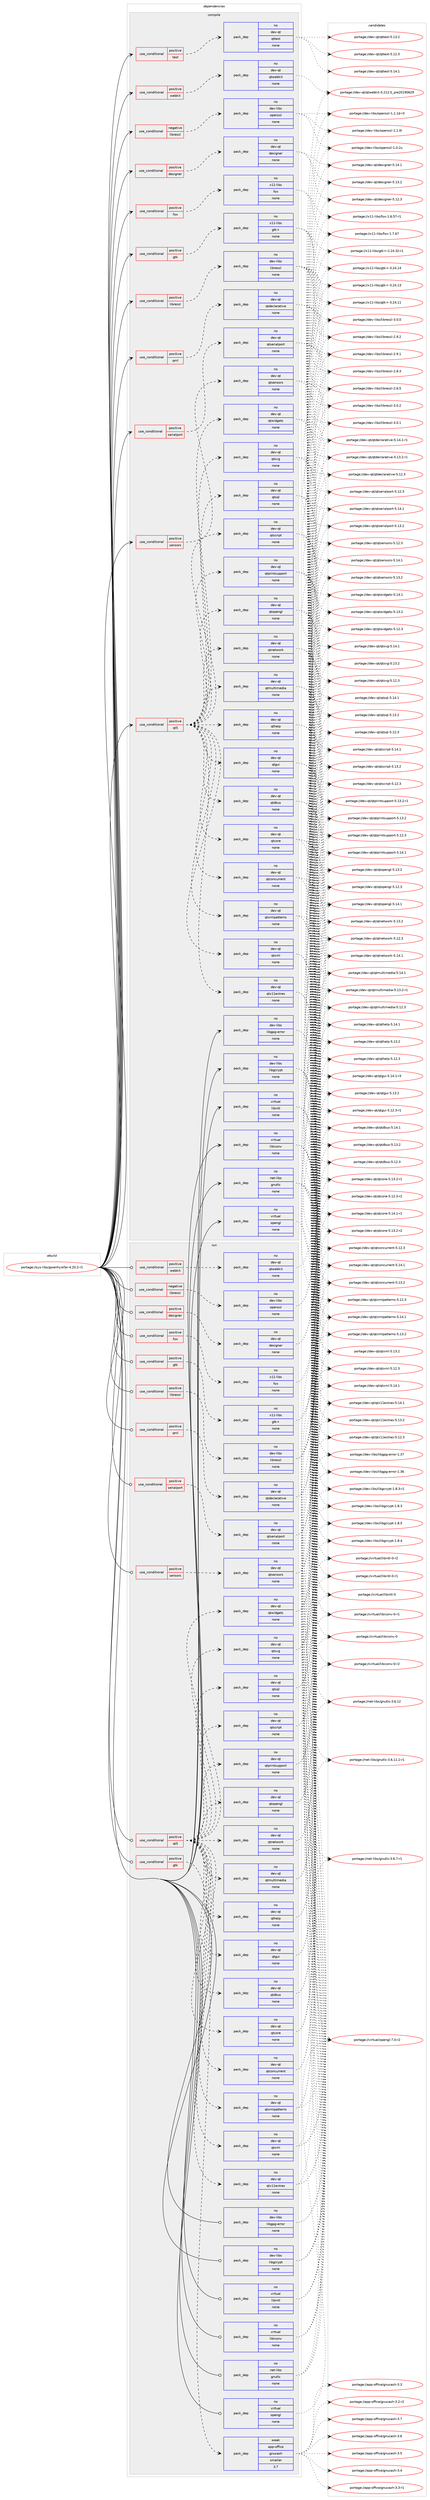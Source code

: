 digraph prolog {

# *************
# Graph options
# *************

newrank=true;
concentrate=true;
compound=true;
graph [rankdir=LR,fontname=Helvetica,fontsize=10,ranksep=1.5];#, ranksep=2.5, nodesep=0.2];
edge  [arrowhead=vee];
node  [fontname=Helvetica,fontsize=10];

# **********
# The ebuild
# **********

subgraph cluster_leftcol {
color=gray;
rank=same;
label=<<i>ebuild</i>>;
id [label="portage://sys-libs/gwenhywfar-4.20.2-r1", color=red, width=4, href="../sys-libs/gwenhywfar-4.20.2-r1.svg"];
}

# ****************
# The dependencies
# ****************

subgraph cluster_midcol {
color=gray;
label=<<i>dependencies</i>>;
subgraph cluster_compile {
fillcolor="#eeeeee";
style=filled;
label=<<i>compile</i>>;
subgraph cond3275 {
dependency21984 [label=<<TABLE BORDER="0" CELLBORDER="1" CELLSPACING="0" CELLPADDING="4"><TR><TD ROWSPAN="3" CELLPADDING="10">use_conditional</TD></TR><TR><TD>negative</TD></TR><TR><TD>libressl</TD></TR></TABLE>>, shape=none, color=red];
subgraph pack18116 {
dependency21985 [label=<<TABLE BORDER="0" CELLBORDER="1" CELLSPACING="0" CELLPADDING="4" WIDTH="220"><TR><TD ROWSPAN="6" CELLPADDING="30">pack_dep</TD></TR><TR><TD WIDTH="110">no</TD></TR><TR><TD>dev-libs</TD></TR><TR><TD>openssl</TD></TR><TR><TD>none</TD></TR><TR><TD></TD></TR></TABLE>>, shape=none, color=blue];
}
dependency21984:e -> dependency21985:w [weight=20,style="dashed",arrowhead="vee"];
}
id:e -> dependency21984:w [weight=20,style="solid",arrowhead="vee"];
subgraph cond3276 {
dependency21986 [label=<<TABLE BORDER="0" CELLBORDER="1" CELLSPACING="0" CELLPADDING="4"><TR><TD ROWSPAN="3" CELLPADDING="10">use_conditional</TD></TR><TR><TD>positive</TD></TR><TR><TD>designer</TD></TR></TABLE>>, shape=none, color=red];
subgraph pack18117 {
dependency21987 [label=<<TABLE BORDER="0" CELLBORDER="1" CELLSPACING="0" CELLPADDING="4" WIDTH="220"><TR><TD ROWSPAN="6" CELLPADDING="30">pack_dep</TD></TR><TR><TD WIDTH="110">no</TD></TR><TR><TD>dev-qt</TD></TR><TR><TD>designer</TD></TR><TR><TD>none</TD></TR><TR><TD></TD></TR></TABLE>>, shape=none, color=blue];
}
dependency21986:e -> dependency21987:w [weight=20,style="dashed",arrowhead="vee"];
}
id:e -> dependency21986:w [weight=20,style="solid",arrowhead="vee"];
subgraph cond3277 {
dependency21988 [label=<<TABLE BORDER="0" CELLBORDER="1" CELLSPACING="0" CELLPADDING="4"><TR><TD ROWSPAN="3" CELLPADDING="10">use_conditional</TD></TR><TR><TD>positive</TD></TR><TR><TD>fox</TD></TR></TABLE>>, shape=none, color=red];
subgraph pack18118 {
dependency21989 [label=<<TABLE BORDER="0" CELLBORDER="1" CELLSPACING="0" CELLPADDING="4" WIDTH="220"><TR><TD ROWSPAN="6" CELLPADDING="30">pack_dep</TD></TR><TR><TD WIDTH="110">no</TD></TR><TR><TD>x11-libs</TD></TR><TR><TD>fox</TD></TR><TR><TD>none</TD></TR><TR><TD></TD></TR></TABLE>>, shape=none, color=blue];
}
dependency21988:e -> dependency21989:w [weight=20,style="dashed",arrowhead="vee"];
}
id:e -> dependency21988:w [weight=20,style="solid",arrowhead="vee"];
subgraph cond3278 {
dependency21990 [label=<<TABLE BORDER="0" CELLBORDER="1" CELLSPACING="0" CELLPADDING="4"><TR><TD ROWSPAN="3" CELLPADDING="10">use_conditional</TD></TR><TR><TD>positive</TD></TR><TR><TD>gtk</TD></TR></TABLE>>, shape=none, color=red];
subgraph pack18119 {
dependency21991 [label=<<TABLE BORDER="0" CELLBORDER="1" CELLSPACING="0" CELLPADDING="4" WIDTH="220"><TR><TD ROWSPAN="6" CELLPADDING="30">pack_dep</TD></TR><TR><TD WIDTH="110">no</TD></TR><TR><TD>x11-libs</TD></TR><TR><TD>gtk+</TD></TR><TR><TD>none</TD></TR><TR><TD></TD></TR></TABLE>>, shape=none, color=blue];
}
dependency21990:e -> dependency21991:w [weight=20,style="dashed",arrowhead="vee"];
}
id:e -> dependency21990:w [weight=20,style="solid",arrowhead="vee"];
subgraph cond3279 {
dependency21992 [label=<<TABLE BORDER="0" CELLBORDER="1" CELLSPACING="0" CELLPADDING="4"><TR><TD ROWSPAN="3" CELLPADDING="10">use_conditional</TD></TR><TR><TD>positive</TD></TR><TR><TD>libressl</TD></TR></TABLE>>, shape=none, color=red];
subgraph pack18120 {
dependency21993 [label=<<TABLE BORDER="0" CELLBORDER="1" CELLSPACING="0" CELLPADDING="4" WIDTH="220"><TR><TD ROWSPAN="6" CELLPADDING="30">pack_dep</TD></TR><TR><TD WIDTH="110">no</TD></TR><TR><TD>dev-libs</TD></TR><TR><TD>libressl</TD></TR><TR><TD>none</TD></TR><TR><TD></TD></TR></TABLE>>, shape=none, color=blue];
}
dependency21992:e -> dependency21993:w [weight=20,style="dashed",arrowhead="vee"];
}
id:e -> dependency21992:w [weight=20,style="solid",arrowhead="vee"];
subgraph cond3280 {
dependency21994 [label=<<TABLE BORDER="0" CELLBORDER="1" CELLSPACING="0" CELLPADDING="4"><TR><TD ROWSPAN="3" CELLPADDING="10">use_conditional</TD></TR><TR><TD>positive</TD></TR><TR><TD>qml</TD></TR></TABLE>>, shape=none, color=red];
subgraph pack18121 {
dependency21995 [label=<<TABLE BORDER="0" CELLBORDER="1" CELLSPACING="0" CELLPADDING="4" WIDTH="220"><TR><TD ROWSPAN="6" CELLPADDING="30">pack_dep</TD></TR><TR><TD WIDTH="110">no</TD></TR><TR><TD>dev-qt</TD></TR><TR><TD>qtdeclarative</TD></TR><TR><TD>none</TD></TR><TR><TD></TD></TR></TABLE>>, shape=none, color=blue];
}
dependency21994:e -> dependency21995:w [weight=20,style="dashed",arrowhead="vee"];
}
id:e -> dependency21994:w [weight=20,style="solid",arrowhead="vee"];
subgraph cond3281 {
dependency21996 [label=<<TABLE BORDER="0" CELLBORDER="1" CELLSPACING="0" CELLPADDING="4"><TR><TD ROWSPAN="3" CELLPADDING="10">use_conditional</TD></TR><TR><TD>positive</TD></TR><TR><TD>qt5</TD></TR></TABLE>>, shape=none, color=red];
subgraph pack18122 {
dependency21997 [label=<<TABLE BORDER="0" CELLBORDER="1" CELLSPACING="0" CELLPADDING="4" WIDTH="220"><TR><TD ROWSPAN="6" CELLPADDING="30">pack_dep</TD></TR><TR><TD WIDTH="110">no</TD></TR><TR><TD>dev-qt</TD></TR><TR><TD>qtconcurrent</TD></TR><TR><TD>none</TD></TR><TR><TD></TD></TR></TABLE>>, shape=none, color=blue];
}
dependency21996:e -> dependency21997:w [weight=20,style="dashed",arrowhead="vee"];
subgraph pack18123 {
dependency21998 [label=<<TABLE BORDER="0" CELLBORDER="1" CELLSPACING="0" CELLPADDING="4" WIDTH="220"><TR><TD ROWSPAN="6" CELLPADDING="30">pack_dep</TD></TR><TR><TD WIDTH="110">no</TD></TR><TR><TD>dev-qt</TD></TR><TR><TD>qtcore</TD></TR><TR><TD>none</TD></TR><TR><TD></TD></TR></TABLE>>, shape=none, color=blue];
}
dependency21996:e -> dependency21998:w [weight=20,style="dashed",arrowhead="vee"];
subgraph pack18124 {
dependency21999 [label=<<TABLE BORDER="0" CELLBORDER="1" CELLSPACING="0" CELLPADDING="4" WIDTH="220"><TR><TD ROWSPAN="6" CELLPADDING="30">pack_dep</TD></TR><TR><TD WIDTH="110">no</TD></TR><TR><TD>dev-qt</TD></TR><TR><TD>qtdbus</TD></TR><TR><TD>none</TD></TR><TR><TD></TD></TR></TABLE>>, shape=none, color=blue];
}
dependency21996:e -> dependency21999:w [weight=20,style="dashed",arrowhead="vee"];
subgraph pack18125 {
dependency22000 [label=<<TABLE BORDER="0" CELLBORDER="1" CELLSPACING="0" CELLPADDING="4" WIDTH="220"><TR><TD ROWSPAN="6" CELLPADDING="30">pack_dep</TD></TR><TR><TD WIDTH="110">no</TD></TR><TR><TD>dev-qt</TD></TR><TR><TD>qtgui</TD></TR><TR><TD>none</TD></TR><TR><TD></TD></TR></TABLE>>, shape=none, color=blue];
}
dependency21996:e -> dependency22000:w [weight=20,style="dashed",arrowhead="vee"];
subgraph pack18126 {
dependency22001 [label=<<TABLE BORDER="0" CELLBORDER="1" CELLSPACING="0" CELLPADDING="4" WIDTH="220"><TR><TD ROWSPAN="6" CELLPADDING="30">pack_dep</TD></TR><TR><TD WIDTH="110">no</TD></TR><TR><TD>dev-qt</TD></TR><TR><TD>qthelp</TD></TR><TR><TD>none</TD></TR><TR><TD></TD></TR></TABLE>>, shape=none, color=blue];
}
dependency21996:e -> dependency22001:w [weight=20,style="dashed",arrowhead="vee"];
subgraph pack18127 {
dependency22002 [label=<<TABLE BORDER="0" CELLBORDER="1" CELLSPACING="0" CELLPADDING="4" WIDTH="220"><TR><TD ROWSPAN="6" CELLPADDING="30">pack_dep</TD></TR><TR><TD WIDTH="110">no</TD></TR><TR><TD>dev-qt</TD></TR><TR><TD>qtmultimedia</TD></TR><TR><TD>none</TD></TR><TR><TD></TD></TR></TABLE>>, shape=none, color=blue];
}
dependency21996:e -> dependency22002:w [weight=20,style="dashed",arrowhead="vee"];
subgraph pack18128 {
dependency22003 [label=<<TABLE BORDER="0" CELLBORDER="1" CELLSPACING="0" CELLPADDING="4" WIDTH="220"><TR><TD ROWSPAN="6" CELLPADDING="30">pack_dep</TD></TR><TR><TD WIDTH="110">no</TD></TR><TR><TD>dev-qt</TD></TR><TR><TD>qtnetwork</TD></TR><TR><TD>none</TD></TR><TR><TD></TD></TR></TABLE>>, shape=none, color=blue];
}
dependency21996:e -> dependency22003:w [weight=20,style="dashed",arrowhead="vee"];
subgraph pack18129 {
dependency22004 [label=<<TABLE BORDER="0" CELLBORDER="1" CELLSPACING="0" CELLPADDING="4" WIDTH="220"><TR><TD ROWSPAN="6" CELLPADDING="30">pack_dep</TD></TR><TR><TD WIDTH="110">no</TD></TR><TR><TD>dev-qt</TD></TR><TR><TD>qtopengl</TD></TR><TR><TD>none</TD></TR><TR><TD></TD></TR></TABLE>>, shape=none, color=blue];
}
dependency21996:e -> dependency22004:w [weight=20,style="dashed",arrowhead="vee"];
subgraph pack18130 {
dependency22005 [label=<<TABLE BORDER="0" CELLBORDER="1" CELLSPACING="0" CELLPADDING="4" WIDTH="220"><TR><TD ROWSPAN="6" CELLPADDING="30">pack_dep</TD></TR><TR><TD WIDTH="110">no</TD></TR><TR><TD>dev-qt</TD></TR><TR><TD>qtprintsupport</TD></TR><TR><TD>none</TD></TR><TR><TD></TD></TR></TABLE>>, shape=none, color=blue];
}
dependency21996:e -> dependency22005:w [weight=20,style="dashed",arrowhead="vee"];
subgraph pack18131 {
dependency22006 [label=<<TABLE BORDER="0" CELLBORDER="1" CELLSPACING="0" CELLPADDING="4" WIDTH="220"><TR><TD ROWSPAN="6" CELLPADDING="30">pack_dep</TD></TR><TR><TD WIDTH="110">no</TD></TR><TR><TD>dev-qt</TD></TR><TR><TD>qtscript</TD></TR><TR><TD>none</TD></TR><TR><TD></TD></TR></TABLE>>, shape=none, color=blue];
}
dependency21996:e -> dependency22006:w [weight=20,style="dashed",arrowhead="vee"];
subgraph pack18132 {
dependency22007 [label=<<TABLE BORDER="0" CELLBORDER="1" CELLSPACING="0" CELLPADDING="4" WIDTH="220"><TR><TD ROWSPAN="6" CELLPADDING="30">pack_dep</TD></TR><TR><TD WIDTH="110">no</TD></TR><TR><TD>dev-qt</TD></TR><TR><TD>qtsql</TD></TR><TR><TD>none</TD></TR><TR><TD></TD></TR></TABLE>>, shape=none, color=blue];
}
dependency21996:e -> dependency22007:w [weight=20,style="dashed",arrowhead="vee"];
subgraph pack18133 {
dependency22008 [label=<<TABLE BORDER="0" CELLBORDER="1" CELLSPACING="0" CELLPADDING="4" WIDTH="220"><TR><TD ROWSPAN="6" CELLPADDING="30">pack_dep</TD></TR><TR><TD WIDTH="110">no</TD></TR><TR><TD>dev-qt</TD></TR><TR><TD>qtsvg</TD></TR><TR><TD>none</TD></TR><TR><TD></TD></TR></TABLE>>, shape=none, color=blue];
}
dependency21996:e -> dependency22008:w [weight=20,style="dashed",arrowhead="vee"];
subgraph pack18134 {
dependency22009 [label=<<TABLE BORDER="0" CELLBORDER="1" CELLSPACING="0" CELLPADDING="4" WIDTH="220"><TR><TD ROWSPAN="6" CELLPADDING="30">pack_dep</TD></TR><TR><TD WIDTH="110">no</TD></TR><TR><TD>dev-qt</TD></TR><TR><TD>qtwidgets</TD></TR><TR><TD>none</TD></TR><TR><TD></TD></TR></TABLE>>, shape=none, color=blue];
}
dependency21996:e -> dependency22009:w [weight=20,style="dashed",arrowhead="vee"];
subgraph pack18135 {
dependency22010 [label=<<TABLE BORDER="0" CELLBORDER="1" CELLSPACING="0" CELLPADDING="4" WIDTH="220"><TR><TD ROWSPAN="6" CELLPADDING="30">pack_dep</TD></TR><TR><TD WIDTH="110">no</TD></TR><TR><TD>dev-qt</TD></TR><TR><TD>qtx11extras</TD></TR><TR><TD>none</TD></TR><TR><TD></TD></TR></TABLE>>, shape=none, color=blue];
}
dependency21996:e -> dependency22010:w [weight=20,style="dashed",arrowhead="vee"];
subgraph pack18136 {
dependency22011 [label=<<TABLE BORDER="0" CELLBORDER="1" CELLSPACING="0" CELLPADDING="4" WIDTH="220"><TR><TD ROWSPAN="6" CELLPADDING="30">pack_dep</TD></TR><TR><TD WIDTH="110">no</TD></TR><TR><TD>dev-qt</TD></TR><TR><TD>qtxml</TD></TR><TR><TD>none</TD></TR><TR><TD></TD></TR></TABLE>>, shape=none, color=blue];
}
dependency21996:e -> dependency22011:w [weight=20,style="dashed",arrowhead="vee"];
subgraph pack18137 {
dependency22012 [label=<<TABLE BORDER="0" CELLBORDER="1" CELLSPACING="0" CELLPADDING="4" WIDTH="220"><TR><TD ROWSPAN="6" CELLPADDING="30">pack_dep</TD></TR><TR><TD WIDTH="110">no</TD></TR><TR><TD>dev-qt</TD></TR><TR><TD>qtxmlpatterns</TD></TR><TR><TD>none</TD></TR><TR><TD></TD></TR></TABLE>>, shape=none, color=blue];
}
dependency21996:e -> dependency22012:w [weight=20,style="dashed",arrowhead="vee"];
}
id:e -> dependency21996:w [weight=20,style="solid",arrowhead="vee"];
subgraph cond3282 {
dependency22013 [label=<<TABLE BORDER="0" CELLBORDER="1" CELLSPACING="0" CELLPADDING="4"><TR><TD ROWSPAN="3" CELLPADDING="10">use_conditional</TD></TR><TR><TD>positive</TD></TR><TR><TD>sensors</TD></TR></TABLE>>, shape=none, color=red];
subgraph pack18138 {
dependency22014 [label=<<TABLE BORDER="0" CELLBORDER="1" CELLSPACING="0" CELLPADDING="4" WIDTH="220"><TR><TD ROWSPAN="6" CELLPADDING="30">pack_dep</TD></TR><TR><TD WIDTH="110">no</TD></TR><TR><TD>dev-qt</TD></TR><TR><TD>qtsensors</TD></TR><TR><TD>none</TD></TR><TR><TD></TD></TR></TABLE>>, shape=none, color=blue];
}
dependency22013:e -> dependency22014:w [weight=20,style="dashed",arrowhead="vee"];
}
id:e -> dependency22013:w [weight=20,style="solid",arrowhead="vee"];
subgraph cond3283 {
dependency22015 [label=<<TABLE BORDER="0" CELLBORDER="1" CELLSPACING="0" CELLPADDING="4"><TR><TD ROWSPAN="3" CELLPADDING="10">use_conditional</TD></TR><TR><TD>positive</TD></TR><TR><TD>serialport</TD></TR></TABLE>>, shape=none, color=red];
subgraph pack18139 {
dependency22016 [label=<<TABLE BORDER="0" CELLBORDER="1" CELLSPACING="0" CELLPADDING="4" WIDTH="220"><TR><TD ROWSPAN="6" CELLPADDING="30">pack_dep</TD></TR><TR><TD WIDTH="110">no</TD></TR><TR><TD>dev-qt</TD></TR><TR><TD>qtserialport</TD></TR><TR><TD>none</TD></TR><TR><TD></TD></TR></TABLE>>, shape=none, color=blue];
}
dependency22015:e -> dependency22016:w [weight=20,style="dashed",arrowhead="vee"];
}
id:e -> dependency22015:w [weight=20,style="solid",arrowhead="vee"];
subgraph cond3284 {
dependency22017 [label=<<TABLE BORDER="0" CELLBORDER="1" CELLSPACING="0" CELLPADDING="4"><TR><TD ROWSPAN="3" CELLPADDING="10">use_conditional</TD></TR><TR><TD>positive</TD></TR><TR><TD>test</TD></TR></TABLE>>, shape=none, color=red];
subgraph pack18140 {
dependency22018 [label=<<TABLE BORDER="0" CELLBORDER="1" CELLSPACING="0" CELLPADDING="4" WIDTH="220"><TR><TD ROWSPAN="6" CELLPADDING="30">pack_dep</TD></TR><TR><TD WIDTH="110">no</TD></TR><TR><TD>dev-qt</TD></TR><TR><TD>qttest</TD></TR><TR><TD>none</TD></TR><TR><TD></TD></TR></TABLE>>, shape=none, color=blue];
}
dependency22017:e -> dependency22018:w [weight=20,style="dashed",arrowhead="vee"];
}
id:e -> dependency22017:w [weight=20,style="solid",arrowhead="vee"];
subgraph cond3285 {
dependency22019 [label=<<TABLE BORDER="0" CELLBORDER="1" CELLSPACING="0" CELLPADDING="4"><TR><TD ROWSPAN="3" CELLPADDING="10">use_conditional</TD></TR><TR><TD>positive</TD></TR><TR><TD>webkit</TD></TR></TABLE>>, shape=none, color=red];
subgraph pack18141 {
dependency22020 [label=<<TABLE BORDER="0" CELLBORDER="1" CELLSPACING="0" CELLPADDING="4" WIDTH="220"><TR><TD ROWSPAN="6" CELLPADDING="30">pack_dep</TD></TR><TR><TD WIDTH="110">no</TD></TR><TR><TD>dev-qt</TD></TR><TR><TD>qtwebkit</TD></TR><TR><TD>none</TD></TR><TR><TD></TD></TR></TABLE>>, shape=none, color=blue];
}
dependency22019:e -> dependency22020:w [weight=20,style="dashed",arrowhead="vee"];
}
id:e -> dependency22019:w [weight=20,style="solid",arrowhead="vee"];
subgraph pack18142 {
dependency22021 [label=<<TABLE BORDER="0" CELLBORDER="1" CELLSPACING="0" CELLPADDING="4" WIDTH="220"><TR><TD ROWSPAN="6" CELLPADDING="30">pack_dep</TD></TR><TR><TD WIDTH="110">no</TD></TR><TR><TD>dev-libs</TD></TR><TR><TD>libgcrypt</TD></TR><TR><TD>none</TD></TR><TR><TD></TD></TR></TABLE>>, shape=none, color=blue];
}
id:e -> dependency22021:w [weight=20,style="solid",arrowhead="vee"];
subgraph pack18143 {
dependency22022 [label=<<TABLE BORDER="0" CELLBORDER="1" CELLSPACING="0" CELLPADDING="4" WIDTH="220"><TR><TD ROWSPAN="6" CELLPADDING="30">pack_dep</TD></TR><TR><TD WIDTH="110">no</TD></TR><TR><TD>dev-libs</TD></TR><TR><TD>libgpg-error</TD></TR><TR><TD>none</TD></TR><TR><TD></TD></TR></TABLE>>, shape=none, color=blue];
}
id:e -> dependency22022:w [weight=20,style="solid",arrowhead="vee"];
subgraph pack18144 {
dependency22023 [label=<<TABLE BORDER="0" CELLBORDER="1" CELLSPACING="0" CELLPADDING="4" WIDTH="220"><TR><TD ROWSPAN="6" CELLPADDING="30">pack_dep</TD></TR><TR><TD WIDTH="110">no</TD></TR><TR><TD>net-libs</TD></TR><TR><TD>gnutls</TD></TR><TR><TD>none</TD></TR><TR><TD></TD></TR></TABLE>>, shape=none, color=blue];
}
id:e -> dependency22023:w [weight=20,style="solid",arrowhead="vee"];
subgraph pack18145 {
dependency22024 [label=<<TABLE BORDER="0" CELLBORDER="1" CELLSPACING="0" CELLPADDING="4" WIDTH="220"><TR><TD ROWSPAN="6" CELLPADDING="30">pack_dep</TD></TR><TR><TD WIDTH="110">no</TD></TR><TR><TD>virtual</TD></TR><TR><TD>libiconv</TD></TR><TR><TD>none</TD></TR><TR><TD></TD></TR></TABLE>>, shape=none, color=blue];
}
id:e -> dependency22024:w [weight=20,style="solid",arrowhead="vee"];
subgraph pack18146 {
dependency22025 [label=<<TABLE BORDER="0" CELLBORDER="1" CELLSPACING="0" CELLPADDING="4" WIDTH="220"><TR><TD ROWSPAN="6" CELLPADDING="30">pack_dep</TD></TR><TR><TD WIDTH="110">no</TD></TR><TR><TD>virtual</TD></TR><TR><TD>libintl</TD></TR><TR><TD>none</TD></TR><TR><TD></TD></TR></TABLE>>, shape=none, color=blue];
}
id:e -> dependency22025:w [weight=20,style="solid",arrowhead="vee"];
subgraph pack18147 {
dependency22026 [label=<<TABLE BORDER="0" CELLBORDER="1" CELLSPACING="0" CELLPADDING="4" WIDTH="220"><TR><TD ROWSPAN="6" CELLPADDING="30">pack_dep</TD></TR><TR><TD WIDTH="110">no</TD></TR><TR><TD>virtual</TD></TR><TR><TD>opengl</TD></TR><TR><TD>none</TD></TR><TR><TD></TD></TR></TABLE>>, shape=none, color=blue];
}
id:e -> dependency22026:w [weight=20,style="solid",arrowhead="vee"];
}
subgraph cluster_compileandrun {
fillcolor="#eeeeee";
style=filled;
label=<<i>compile and run</i>>;
}
subgraph cluster_run {
fillcolor="#eeeeee";
style=filled;
label=<<i>run</i>>;
subgraph cond3286 {
dependency22027 [label=<<TABLE BORDER="0" CELLBORDER="1" CELLSPACING="0" CELLPADDING="4"><TR><TD ROWSPAN="3" CELLPADDING="10">use_conditional</TD></TR><TR><TD>negative</TD></TR><TR><TD>libressl</TD></TR></TABLE>>, shape=none, color=red];
subgraph pack18148 {
dependency22028 [label=<<TABLE BORDER="0" CELLBORDER="1" CELLSPACING="0" CELLPADDING="4" WIDTH="220"><TR><TD ROWSPAN="6" CELLPADDING="30">pack_dep</TD></TR><TR><TD WIDTH="110">no</TD></TR><TR><TD>dev-libs</TD></TR><TR><TD>openssl</TD></TR><TR><TD>none</TD></TR><TR><TD></TD></TR></TABLE>>, shape=none, color=blue];
}
dependency22027:e -> dependency22028:w [weight=20,style="dashed",arrowhead="vee"];
}
id:e -> dependency22027:w [weight=20,style="solid",arrowhead="odot"];
subgraph cond3287 {
dependency22029 [label=<<TABLE BORDER="0" CELLBORDER="1" CELLSPACING="0" CELLPADDING="4"><TR><TD ROWSPAN="3" CELLPADDING="10">use_conditional</TD></TR><TR><TD>positive</TD></TR><TR><TD>designer</TD></TR></TABLE>>, shape=none, color=red];
subgraph pack18149 {
dependency22030 [label=<<TABLE BORDER="0" CELLBORDER="1" CELLSPACING="0" CELLPADDING="4" WIDTH="220"><TR><TD ROWSPAN="6" CELLPADDING="30">pack_dep</TD></TR><TR><TD WIDTH="110">no</TD></TR><TR><TD>dev-qt</TD></TR><TR><TD>designer</TD></TR><TR><TD>none</TD></TR><TR><TD></TD></TR></TABLE>>, shape=none, color=blue];
}
dependency22029:e -> dependency22030:w [weight=20,style="dashed",arrowhead="vee"];
}
id:e -> dependency22029:w [weight=20,style="solid",arrowhead="odot"];
subgraph cond3288 {
dependency22031 [label=<<TABLE BORDER="0" CELLBORDER="1" CELLSPACING="0" CELLPADDING="4"><TR><TD ROWSPAN="3" CELLPADDING="10">use_conditional</TD></TR><TR><TD>positive</TD></TR><TR><TD>fox</TD></TR></TABLE>>, shape=none, color=red];
subgraph pack18150 {
dependency22032 [label=<<TABLE BORDER="0" CELLBORDER="1" CELLSPACING="0" CELLPADDING="4" WIDTH="220"><TR><TD ROWSPAN="6" CELLPADDING="30">pack_dep</TD></TR><TR><TD WIDTH="110">no</TD></TR><TR><TD>x11-libs</TD></TR><TR><TD>fox</TD></TR><TR><TD>none</TD></TR><TR><TD></TD></TR></TABLE>>, shape=none, color=blue];
}
dependency22031:e -> dependency22032:w [weight=20,style="dashed",arrowhead="vee"];
}
id:e -> dependency22031:w [weight=20,style="solid",arrowhead="odot"];
subgraph cond3289 {
dependency22033 [label=<<TABLE BORDER="0" CELLBORDER="1" CELLSPACING="0" CELLPADDING="4"><TR><TD ROWSPAN="3" CELLPADDING="10">use_conditional</TD></TR><TR><TD>positive</TD></TR><TR><TD>gtk</TD></TR></TABLE>>, shape=none, color=red];
subgraph pack18151 {
dependency22034 [label=<<TABLE BORDER="0" CELLBORDER="1" CELLSPACING="0" CELLPADDING="4" WIDTH="220"><TR><TD ROWSPAN="6" CELLPADDING="30">pack_dep</TD></TR><TR><TD WIDTH="110">no</TD></TR><TR><TD>x11-libs</TD></TR><TR><TD>gtk+</TD></TR><TR><TD>none</TD></TR><TR><TD></TD></TR></TABLE>>, shape=none, color=blue];
}
dependency22033:e -> dependency22034:w [weight=20,style="dashed",arrowhead="vee"];
}
id:e -> dependency22033:w [weight=20,style="solid",arrowhead="odot"];
subgraph cond3290 {
dependency22035 [label=<<TABLE BORDER="0" CELLBORDER="1" CELLSPACING="0" CELLPADDING="4"><TR><TD ROWSPAN="3" CELLPADDING="10">use_conditional</TD></TR><TR><TD>positive</TD></TR><TR><TD>gtk</TD></TR></TABLE>>, shape=none, color=red];
subgraph pack18152 {
dependency22036 [label=<<TABLE BORDER="0" CELLBORDER="1" CELLSPACING="0" CELLPADDING="4" WIDTH="220"><TR><TD ROWSPAN="6" CELLPADDING="30">pack_dep</TD></TR><TR><TD WIDTH="110">weak</TD></TR><TR><TD>app-office</TD></TR><TR><TD>gnucash</TD></TR><TR><TD>smaller</TD></TR><TR><TD>3.7</TD></TR></TABLE>>, shape=none, color=blue];
}
dependency22035:e -> dependency22036:w [weight=20,style="dashed",arrowhead="vee"];
}
id:e -> dependency22035:w [weight=20,style="solid",arrowhead="odot"];
subgraph cond3291 {
dependency22037 [label=<<TABLE BORDER="0" CELLBORDER="1" CELLSPACING="0" CELLPADDING="4"><TR><TD ROWSPAN="3" CELLPADDING="10">use_conditional</TD></TR><TR><TD>positive</TD></TR><TR><TD>libressl</TD></TR></TABLE>>, shape=none, color=red];
subgraph pack18153 {
dependency22038 [label=<<TABLE BORDER="0" CELLBORDER="1" CELLSPACING="0" CELLPADDING="4" WIDTH="220"><TR><TD ROWSPAN="6" CELLPADDING="30">pack_dep</TD></TR><TR><TD WIDTH="110">no</TD></TR><TR><TD>dev-libs</TD></TR><TR><TD>libressl</TD></TR><TR><TD>none</TD></TR><TR><TD></TD></TR></TABLE>>, shape=none, color=blue];
}
dependency22037:e -> dependency22038:w [weight=20,style="dashed",arrowhead="vee"];
}
id:e -> dependency22037:w [weight=20,style="solid",arrowhead="odot"];
subgraph cond3292 {
dependency22039 [label=<<TABLE BORDER="0" CELLBORDER="1" CELLSPACING="0" CELLPADDING="4"><TR><TD ROWSPAN="3" CELLPADDING="10">use_conditional</TD></TR><TR><TD>positive</TD></TR><TR><TD>qml</TD></TR></TABLE>>, shape=none, color=red];
subgraph pack18154 {
dependency22040 [label=<<TABLE BORDER="0" CELLBORDER="1" CELLSPACING="0" CELLPADDING="4" WIDTH="220"><TR><TD ROWSPAN="6" CELLPADDING="30">pack_dep</TD></TR><TR><TD WIDTH="110">no</TD></TR><TR><TD>dev-qt</TD></TR><TR><TD>qtdeclarative</TD></TR><TR><TD>none</TD></TR><TR><TD></TD></TR></TABLE>>, shape=none, color=blue];
}
dependency22039:e -> dependency22040:w [weight=20,style="dashed",arrowhead="vee"];
}
id:e -> dependency22039:w [weight=20,style="solid",arrowhead="odot"];
subgraph cond3293 {
dependency22041 [label=<<TABLE BORDER="0" CELLBORDER="1" CELLSPACING="0" CELLPADDING="4"><TR><TD ROWSPAN="3" CELLPADDING="10">use_conditional</TD></TR><TR><TD>positive</TD></TR><TR><TD>qt5</TD></TR></TABLE>>, shape=none, color=red];
subgraph pack18155 {
dependency22042 [label=<<TABLE BORDER="0" CELLBORDER="1" CELLSPACING="0" CELLPADDING="4" WIDTH="220"><TR><TD ROWSPAN="6" CELLPADDING="30">pack_dep</TD></TR><TR><TD WIDTH="110">no</TD></TR><TR><TD>dev-qt</TD></TR><TR><TD>qtconcurrent</TD></TR><TR><TD>none</TD></TR><TR><TD></TD></TR></TABLE>>, shape=none, color=blue];
}
dependency22041:e -> dependency22042:w [weight=20,style="dashed",arrowhead="vee"];
subgraph pack18156 {
dependency22043 [label=<<TABLE BORDER="0" CELLBORDER="1" CELLSPACING="0" CELLPADDING="4" WIDTH="220"><TR><TD ROWSPAN="6" CELLPADDING="30">pack_dep</TD></TR><TR><TD WIDTH="110">no</TD></TR><TR><TD>dev-qt</TD></TR><TR><TD>qtcore</TD></TR><TR><TD>none</TD></TR><TR><TD></TD></TR></TABLE>>, shape=none, color=blue];
}
dependency22041:e -> dependency22043:w [weight=20,style="dashed",arrowhead="vee"];
subgraph pack18157 {
dependency22044 [label=<<TABLE BORDER="0" CELLBORDER="1" CELLSPACING="0" CELLPADDING="4" WIDTH="220"><TR><TD ROWSPAN="6" CELLPADDING="30">pack_dep</TD></TR><TR><TD WIDTH="110">no</TD></TR><TR><TD>dev-qt</TD></TR><TR><TD>qtdbus</TD></TR><TR><TD>none</TD></TR><TR><TD></TD></TR></TABLE>>, shape=none, color=blue];
}
dependency22041:e -> dependency22044:w [weight=20,style="dashed",arrowhead="vee"];
subgraph pack18158 {
dependency22045 [label=<<TABLE BORDER="0" CELLBORDER="1" CELLSPACING="0" CELLPADDING="4" WIDTH="220"><TR><TD ROWSPAN="6" CELLPADDING="30">pack_dep</TD></TR><TR><TD WIDTH="110">no</TD></TR><TR><TD>dev-qt</TD></TR><TR><TD>qtgui</TD></TR><TR><TD>none</TD></TR><TR><TD></TD></TR></TABLE>>, shape=none, color=blue];
}
dependency22041:e -> dependency22045:w [weight=20,style="dashed",arrowhead="vee"];
subgraph pack18159 {
dependency22046 [label=<<TABLE BORDER="0" CELLBORDER="1" CELLSPACING="0" CELLPADDING="4" WIDTH="220"><TR><TD ROWSPAN="6" CELLPADDING="30">pack_dep</TD></TR><TR><TD WIDTH="110">no</TD></TR><TR><TD>dev-qt</TD></TR><TR><TD>qthelp</TD></TR><TR><TD>none</TD></TR><TR><TD></TD></TR></TABLE>>, shape=none, color=blue];
}
dependency22041:e -> dependency22046:w [weight=20,style="dashed",arrowhead="vee"];
subgraph pack18160 {
dependency22047 [label=<<TABLE BORDER="0" CELLBORDER="1" CELLSPACING="0" CELLPADDING="4" WIDTH="220"><TR><TD ROWSPAN="6" CELLPADDING="30">pack_dep</TD></TR><TR><TD WIDTH="110">no</TD></TR><TR><TD>dev-qt</TD></TR><TR><TD>qtmultimedia</TD></TR><TR><TD>none</TD></TR><TR><TD></TD></TR></TABLE>>, shape=none, color=blue];
}
dependency22041:e -> dependency22047:w [weight=20,style="dashed",arrowhead="vee"];
subgraph pack18161 {
dependency22048 [label=<<TABLE BORDER="0" CELLBORDER="1" CELLSPACING="0" CELLPADDING="4" WIDTH="220"><TR><TD ROWSPAN="6" CELLPADDING="30">pack_dep</TD></TR><TR><TD WIDTH="110">no</TD></TR><TR><TD>dev-qt</TD></TR><TR><TD>qtnetwork</TD></TR><TR><TD>none</TD></TR><TR><TD></TD></TR></TABLE>>, shape=none, color=blue];
}
dependency22041:e -> dependency22048:w [weight=20,style="dashed",arrowhead="vee"];
subgraph pack18162 {
dependency22049 [label=<<TABLE BORDER="0" CELLBORDER="1" CELLSPACING="0" CELLPADDING="4" WIDTH="220"><TR><TD ROWSPAN="6" CELLPADDING="30">pack_dep</TD></TR><TR><TD WIDTH="110">no</TD></TR><TR><TD>dev-qt</TD></TR><TR><TD>qtopengl</TD></TR><TR><TD>none</TD></TR><TR><TD></TD></TR></TABLE>>, shape=none, color=blue];
}
dependency22041:e -> dependency22049:w [weight=20,style="dashed",arrowhead="vee"];
subgraph pack18163 {
dependency22050 [label=<<TABLE BORDER="0" CELLBORDER="1" CELLSPACING="0" CELLPADDING="4" WIDTH="220"><TR><TD ROWSPAN="6" CELLPADDING="30">pack_dep</TD></TR><TR><TD WIDTH="110">no</TD></TR><TR><TD>dev-qt</TD></TR><TR><TD>qtprintsupport</TD></TR><TR><TD>none</TD></TR><TR><TD></TD></TR></TABLE>>, shape=none, color=blue];
}
dependency22041:e -> dependency22050:w [weight=20,style="dashed",arrowhead="vee"];
subgraph pack18164 {
dependency22051 [label=<<TABLE BORDER="0" CELLBORDER="1" CELLSPACING="0" CELLPADDING="4" WIDTH="220"><TR><TD ROWSPAN="6" CELLPADDING="30">pack_dep</TD></TR><TR><TD WIDTH="110">no</TD></TR><TR><TD>dev-qt</TD></TR><TR><TD>qtscript</TD></TR><TR><TD>none</TD></TR><TR><TD></TD></TR></TABLE>>, shape=none, color=blue];
}
dependency22041:e -> dependency22051:w [weight=20,style="dashed",arrowhead="vee"];
subgraph pack18165 {
dependency22052 [label=<<TABLE BORDER="0" CELLBORDER="1" CELLSPACING="0" CELLPADDING="4" WIDTH="220"><TR><TD ROWSPAN="6" CELLPADDING="30">pack_dep</TD></TR><TR><TD WIDTH="110">no</TD></TR><TR><TD>dev-qt</TD></TR><TR><TD>qtsql</TD></TR><TR><TD>none</TD></TR><TR><TD></TD></TR></TABLE>>, shape=none, color=blue];
}
dependency22041:e -> dependency22052:w [weight=20,style="dashed",arrowhead="vee"];
subgraph pack18166 {
dependency22053 [label=<<TABLE BORDER="0" CELLBORDER="1" CELLSPACING="0" CELLPADDING="4" WIDTH="220"><TR><TD ROWSPAN="6" CELLPADDING="30">pack_dep</TD></TR><TR><TD WIDTH="110">no</TD></TR><TR><TD>dev-qt</TD></TR><TR><TD>qtsvg</TD></TR><TR><TD>none</TD></TR><TR><TD></TD></TR></TABLE>>, shape=none, color=blue];
}
dependency22041:e -> dependency22053:w [weight=20,style="dashed",arrowhead="vee"];
subgraph pack18167 {
dependency22054 [label=<<TABLE BORDER="0" CELLBORDER="1" CELLSPACING="0" CELLPADDING="4" WIDTH="220"><TR><TD ROWSPAN="6" CELLPADDING="30">pack_dep</TD></TR><TR><TD WIDTH="110">no</TD></TR><TR><TD>dev-qt</TD></TR><TR><TD>qtwidgets</TD></TR><TR><TD>none</TD></TR><TR><TD></TD></TR></TABLE>>, shape=none, color=blue];
}
dependency22041:e -> dependency22054:w [weight=20,style="dashed",arrowhead="vee"];
subgraph pack18168 {
dependency22055 [label=<<TABLE BORDER="0" CELLBORDER="1" CELLSPACING="0" CELLPADDING="4" WIDTH="220"><TR><TD ROWSPAN="6" CELLPADDING="30">pack_dep</TD></TR><TR><TD WIDTH="110">no</TD></TR><TR><TD>dev-qt</TD></TR><TR><TD>qtx11extras</TD></TR><TR><TD>none</TD></TR><TR><TD></TD></TR></TABLE>>, shape=none, color=blue];
}
dependency22041:e -> dependency22055:w [weight=20,style="dashed",arrowhead="vee"];
subgraph pack18169 {
dependency22056 [label=<<TABLE BORDER="0" CELLBORDER="1" CELLSPACING="0" CELLPADDING="4" WIDTH="220"><TR><TD ROWSPAN="6" CELLPADDING="30">pack_dep</TD></TR><TR><TD WIDTH="110">no</TD></TR><TR><TD>dev-qt</TD></TR><TR><TD>qtxml</TD></TR><TR><TD>none</TD></TR><TR><TD></TD></TR></TABLE>>, shape=none, color=blue];
}
dependency22041:e -> dependency22056:w [weight=20,style="dashed",arrowhead="vee"];
subgraph pack18170 {
dependency22057 [label=<<TABLE BORDER="0" CELLBORDER="1" CELLSPACING="0" CELLPADDING="4" WIDTH="220"><TR><TD ROWSPAN="6" CELLPADDING="30">pack_dep</TD></TR><TR><TD WIDTH="110">no</TD></TR><TR><TD>dev-qt</TD></TR><TR><TD>qtxmlpatterns</TD></TR><TR><TD>none</TD></TR><TR><TD></TD></TR></TABLE>>, shape=none, color=blue];
}
dependency22041:e -> dependency22057:w [weight=20,style="dashed",arrowhead="vee"];
}
id:e -> dependency22041:w [weight=20,style="solid",arrowhead="odot"];
subgraph cond3294 {
dependency22058 [label=<<TABLE BORDER="0" CELLBORDER="1" CELLSPACING="0" CELLPADDING="4"><TR><TD ROWSPAN="3" CELLPADDING="10">use_conditional</TD></TR><TR><TD>positive</TD></TR><TR><TD>sensors</TD></TR></TABLE>>, shape=none, color=red];
subgraph pack18171 {
dependency22059 [label=<<TABLE BORDER="0" CELLBORDER="1" CELLSPACING="0" CELLPADDING="4" WIDTH="220"><TR><TD ROWSPAN="6" CELLPADDING="30">pack_dep</TD></TR><TR><TD WIDTH="110">no</TD></TR><TR><TD>dev-qt</TD></TR><TR><TD>qtsensors</TD></TR><TR><TD>none</TD></TR><TR><TD></TD></TR></TABLE>>, shape=none, color=blue];
}
dependency22058:e -> dependency22059:w [weight=20,style="dashed",arrowhead="vee"];
}
id:e -> dependency22058:w [weight=20,style="solid",arrowhead="odot"];
subgraph cond3295 {
dependency22060 [label=<<TABLE BORDER="0" CELLBORDER="1" CELLSPACING="0" CELLPADDING="4"><TR><TD ROWSPAN="3" CELLPADDING="10">use_conditional</TD></TR><TR><TD>positive</TD></TR><TR><TD>serialport</TD></TR></TABLE>>, shape=none, color=red];
subgraph pack18172 {
dependency22061 [label=<<TABLE BORDER="0" CELLBORDER="1" CELLSPACING="0" CELLPADDING="4" WIDTH="220"><TR><TD ROWSPAN="6" CELLPADDING="30">pack_dep</TD></TR><TR><TD WIDTH="110">no</TD></TR><TR><TD>dev-qt</TD></TR><TR><TD>qtserialport</TD></TR><TR><TD>none</TD></TR><TR><TD></TD></TR></TABLE>>, shape=none, color=blue];
}
dependency22060:e -> dependency22061:w [weight=20,style="dashed",arrowhead="vee"];
}
id:e -> dependency22060:w [weight=20,style="solid",arrowhead="odot"];
subgraph cond3296 {
dependency22062 [label=<<TABLE BORDER="0" CELLBORDER="1" CELLSPACING="0" CELLPADDING="4"><TR><TD ROWSPAN="3" CELLPADDING="10">use_conditional</TD></TR><TR><TD>positive</TD></TR><TR><TD>webkit</TD></TR></TABLE>>, shape=none, color=red];
subgraph pack18173 {
dependency22063 [label=<<TABLE BORDER="0" CELLBORDER="1" CELLSPACING="0" CELLPADDING="4" WIDTH="220"><TR><TD ROWSPAN="6" CELLPADDING="30">pack_dep</TD></TR><TR><TD WIDTH="110">no</TD></TR><TR><TD>dev-qt</TD></TR><TR><TD>qtwebkit</TD></TR><TR><TD>none</TD></TR><TR><TD></TD></TR></TABLE>>, shape=none, color=blue];
}
dependency22062:e -> dependency22063:w [weight=20,style="dashed",arrowhead="vee"];
}
id:e -> dependency22062:w [weight=20,style="solid",arrowhead="odot"];
subgraph pack18174 {
dependency22064 [label=<<TABLE BORDER="0" CELLBORDER="1" CELLSPACING="0" CELLPADDING="4" WIDTH="220"><TR><TD ROWSPAN="6" CELLPADDING="30">pack_dep</TD></TR><TR><TD WIDTH="110">no</TD></TR><TR><TD>dev-libs</TD></TR><TR><TD>libgcrypt</TD></TR><TR><TD>none</TD></TR><TR><TD></TD></TR></TABLE>>, shape=none, color=blue];
}
id:e -> dependency22064:w [weight=20,style="solid",arrowhead="odot"];
subgraph pack18175 {
dependency22065 [label=<<TABLE BORDER="0" CELLBORDER="1" CELLSPACING="0" CELLPADDING="4" WIDTH="220"><TR><TD ROWSPAN="6" CELLPADDING="30">pack_dep</TD></TR><TR><TD WIDTH="110">no</TD></TR><TR><TD>dev-libs</TD></TR><TR><TD>libgpg-error</TD></TR><TR><TD>none</TD></TR><TR><TD></TD></TR></TABLE>>, shape=none, color=blue];
}
id:e -> dependency22065:w [weight=20,style="solid",arrowhead="odot"];
subgraph pack18176 {
dependency22066 [label=<<TABLE BORDER="0" CELLBORDER="1" CELLSPACING="0" CELLPADDING="4" WIDTH="220"><TR><TD ROWSPAN="6" CELLPADDING="30">pack_dep</TD></TR><TR><TD WIDTH="110">no</TD></TR><TR><TD>net-libs</TD></TR><TR><TD>gnutls</TD></TR><TR><TD>none</TD></TR><TR><TD></TD></TR></TABLE>>, shape=none, color=blue];
}
id:e -> dependency22066:w [weight=20,style="solid",arrowhead="odot"];
subgraph pack18177 {
dependency22067 [label=<<TABLE BORDER="0" CELLBORDER="1" CELLSPACING="0" CELLPADDING="4" WIDTH="220"><TR><TD ROWSPAN="6" CELLPADDING="30">pack_dep</TD></TR><TR><TD WIDTH="110">no</TD></TR><TR><TD>virtual</TD></TR><TR><TD>libiconv</TD></TR><TR><TD>none</TD></TR><TR><TD></TD></TR></TABLE>>, shape=none, color=blue];
}
id:e -> dependency22067:w [weight=20,style="solid",arrowhead="odot"];
subgraph pack18178 {
dependency22068 [label=<<TABLE BORDER="0" CELLBORDER="1" CELLSPACING="0" CELLPADDING="4" WIDTH="220"><TR><TD ROWSPAN="6" CELLPADDING="30">pack_dep</TD></TR><TR><TD WIDTH="110">no</TD></TR><TR><TD>virtual</TD></TR><TR><TD>libintl</TD></TR><TR><TD>none</TD></TR><TR><TD></TD></TR></TABLE>>, shape=none, color=blue];
}
id:e -> dependency22068:w [weight=20,style="solid",arrowhead="odot"];
subgraph pack18179 {
dependency22069 [label=<<TABLE BORDER="0" CELLBORDER="1" CELLSPACING="0" CELLPADDING="4" WIDTH="220"><TR><TD ROWSPAN="6" CELLPADDING="30">pack_dep</TD></TR><TR><TD WIDTH="110">no</TD></TR><TR><TD>virtual</TD></TR><TR><TD>opengl</TD></TR><TR><TD>none</TD></TR><TR><TD></TD></TR></TABLE>>, shape=none, color=blue];
}
id:e -> dependency22069:w [weight=20,style="solid",arrowhead="odot"];
}
}

# **************
# The candidates
# **************

subgraph cluster_choices {
rank=same;
color=gray;
label=<<i>candidates</i>>;

subgraph choice18116 {
color=black;
nodesep=1;
choice1001011184510810598115471111121011101151151084549464946491004511451 [label="portage://dev-libs/openssl-1.1.1d-r3", color=red, width=4,href="../dev-libs/openssl-1.1.1d-r3.svg"];
choice100101118451081059811547111112101110115115108454946494648108 [label="portage://dev-libs/openssl-1.1.0l", color=red, width=4,href="../dev-libs/openssl-1.1.0l.svg"];
choice100101118451081059811547111112101110115115108454946484650117 [label="portage://dev-libs/openssl-1.0.2u", color=red, width=4,href="../dev-libs/openssl-1.0.2u.svg"];
dependency21985:e -> choice1001011184510810598115471111121011101151151084549464946491004511451:w [style=dotted,weight="100"];
dependency21985:e -> choice100101118451081059811547111112101110115115108454946494648108:w [style=dotted,weight="100"];
dependency21985:e -> choice100101118451081059811547111112101110115115108454946484650117:w [style=dotted,weight="100"];
}
subgraph choice18117 {
color=black;
nodesep=1;
choice100101118451131164710010111510510311010111445534649524649 [label="portage://dev-qt/designer-5.14.1", color=red, width=4,href="../dev-qt/designer-5.14.1.svg"];
choice100101118451131164710010111510510311010111445534649514650 [label="portage://dev-qt/designer-5.13.2", color=red, width=4,href="../dev-qt/designer-5.13.2.svg"];
choice100101118451131164710010111510510311010111445534649504651 [label="portage://dev-qt/designer-5.12.3", color=red, width=4,href="../dev-qt/designer-5.12.3.svg"];
dependency21987:e -> choice100101118451131164710010111510510311010111445534649524649:w [style=dotted,weight="100"];
dependency21987:e -> choice100101118451131164710010111510510311010111445534649514650:w [style=dotted,weight="100"];
dependency21987:e -> choice100101118451131164710010111510510311010111445534649504651:w [style=dotted,weight="100"];
}
subgraph choice18118 {
color=black;
nodesep=1;
choice120494945108105981154710211112045494655465455 [label="portage://x11-libs/fox-1.7.67", color=red, width=4,href="../x11-libs/fox-1.7.67.svg"];
choice1204949451081059811547102111120454946544653554511449 [label="portage://x11-libs/fox-1.6.57-r1", color=red, width=4,href="../x11-libs/fox-1.6.57-r1.svg"];
dependency21989:e -> choice120494945108105981154710211112045494655465455:w [style=dotted,weight="100"];
dependency21989:e -> choice1204949451081059811547102111120454946544653554511449:w [style=dotted,weight="100"];
}
subgraph choice18119 {
color=black;
nodesep=1;
choice1204949451081059811547103116107434551465052464952 [label="portage://x11-libs/gtk+-3.24.14", color=red, width=4,href="../x11-libs/gtk+-3.24.14.svg"];
choice1204949451081059811547103116107434551465052464951 [label="portage://x11-libs/gtk+-3.24.13", color=red, width=4,href="../x11-libs/gtk+-3.24.13.svg"];
choice1204949451081059811547103116107434551465052464949 [label="portage://x11-libs/gtk+-3.24.11", color=red, width=4,href="../x11-libs/gtk+-3.24.11.svg"];
choice12049494510810598115471031161074345504650524651504511449 [label="portage://x11-libs/gtk+-2.24.32-r1", color=red, width=4,href="../x11-libs/gtk+-2.24.32-r1.svg"];
dependency21991:e -> choice1204949451081059811547103116107434551465052464952:w [style=dotted,weight="100"];
dependency21991:e -> choice1204949451081059811547103116107434551465052464951:w [style=dotted,weight="100"];
dependency21991:e -> choice1204949451081059811547103116107434551465052464949:w [style=dotted,weight="100"];
dependency21991:e -> choice12049494510810598115471031161074345504650524651504511449:w [style=dotted,weight="100"];
}
subgraph choice18120 {
color=black;
nodesep=1;
choice10010111845108105981154710810598114101115115108455146484650 [label="portage://dev-libs/libressl-3.0.2", color=red, width=4,href="../dev-libs/libressl-3.0.2.svg"];
choice10010111845108105981154710810598114101115115108455146484649 [label="portage://dev-libs/libressl-3.0.1", color=red, width=4,href="../dev-libs/libressl-3.0.1.svg"];
choice10010111845108105981154710810598114101115115108455146484648 [label="portage://dev-libs/libressl-3.0.0", color=red, width=4,href="../dev-libs/libressl-3.0.0.svg"];
choice10010111845108105981154710810598114101115115108455046574650 [label="portage://dev-libs/libressl-2.9.2", color=red, width=4,href="../dev-libs/libressl-2.9.2.svg"];
choice10010111845108105981154710810598114101115115108455046574649 [label="portage://dev-libs/libressl-2.9.1", color=red, width=4,href="../dev-libs/libressl-2.9.1.svg"];
choice10010111845108105981154710810598114101115115108455046564651 [label="portage://dev-libs/libressl-2.8.3", color=red, width=4,href="../dev-libs/libressl-2.8.3.svg"];
choice10010111845108105981154710810598114101115115108455046544653 [label="portage://dev-libs/libressl-2.6.5", color=red, width=4,href="../dev-libs/libressl-2.6.5.svg"];
dependency21993:e -> choice10010111845108105981154710810598114101115115108455146484650:w [style=dotted,weight="100"];
dependency21993:e -> choice10010111845108105981154710810598114101115115108455146484649:w [style=dotted,weight="100"];
dependency21993:e -> choice10010111845108105981154710810598114101115115108455146484648:w [style=dotted,weight="100"];
dependency21993:e -> choice10010111845108105981154710810598114101115115108455046574650:w [style=dotted,weight="100"];
dependency21993:e -> choice10010111845108105981154710810598114101115115108455046574649:w [style=dotted,weight="100"];
dependency21993:e -> choice10010111845108105981154710810598114101115115108455046564651:w [style=dotted,weight="100"];
dependency21993:e -> choice10010111845108105981154710810598114101115115108455046544653:w [style=dotted,weight="100"];
}
subgraph choice18121 {
color=black;
nodesep=1;
choice1001011184511311647113116100101991089711497116105118101455346495246494511449 [label="portage://dev-qt/qtdeclarative-5.14.1-r1", color=red, width=4,href="../dev-qt/qtdeclarative-5.14.1-r1.svg"];
choice1001011184511311647113116100101991089711497116105118101455346495146504511449 [label="portage://dev-qt/qtdeclarative-5.13.2-r1", color=red, width=4,href="../dev-qt/qtdeclarative-5.13.2-r1.svg"];
choice100101118451131164711311610010199108971149711610511810145534649504651 [label="portage://dev-qt/qtdeclarative-5.12.3", color=red, width=4,href="../dev-qt/qtdeclarative-5.12.3.svg"];
dependency21995:e -> choice1001011184511311647113116100101991089711497116105118101455346495246494511449:w [style=dotted,weight="100"];
dependency21995:e -> choice1001011184511311647113116100101991089711497116105118101455346495146504511449:w [style=dotted,weight="100"];
dependency21995:e -> choice100101118451131164711311610010199108971149711610511810145534649504651:w [style=dotted,weight="100"];
}
subgraph choice18122 {
color=black;
nodesep=1;
choice1001011184511311647113116991111109911711411410111011645534649524649 [label="portage://dev-qt/qtconcurrent-5.14.1", color=red, width=4,href="../dev-qt/qtconcurrent-5.14.1.svg"];
choice1001011184511311647113116991111109911711411410111011645534649514650 [label="portage://dev-qt/qtconcurrent-5.13.2", color=red, width=4,href="../dev-qt/qtconcurrent-5.13.2.svg"];
choice1001011184511311647113116991111109911711411410111011645534649504651 [label="portage://dev-qt/qtconcurrent-5.12.3", color=red, width=4,href="../dev-qt/qtconcurrent-5.12.3.svg"];
dependency21997:e -> choice1001011184511311647113116991111109911711411410111011645534649524649:w [style=dotted,weight="100"];
dependency21997:e -> choice1001011184511311647113116991111109911711411410111011645534649514650:w [style=dotted,weight="100"];
dependency21997:e -> choice1001011184511311647113116991111109911711411410111011645534649504651:w [style=dotted,weight="100"];
}
subgraph choice18123 {
color=black;
nodesep=1;
choice100101118451131164711311699111114101455346495246494511449 [label="portage://dev-qt/qtcore-5.14.1-r1", color=red, width=4,href="../dev-qt/qtcore-5.14.1-r1.svg"];
choice100101118451131164711311699111114101455346495146504511450 [label="portage://dev-qt/qtcore-5.13.2-r2", color=red, width=4,href="../dev-qt/qtcore-5.13.2-r2.svg"];
choice100101118451131164711311699111114101455346495146504511449 [label="portage://dev-qt/qtcore-5.13.2-r1", color=red, width=4,href="../dev-qt/qtcore-5.13.2-r1.svg"];
choice100101118451131164711311699111114101455346495046514511450 [label="portage://dev-qt/qtcore-5.12.3-r2", color=red, width=4,href="../dev-qt/qtcore-5.12.3-r2.svg"];
dependency21998:e -> choice100101118451131164711311699111114101455346495246494511449:w [style=dotted,weight="100"];
dependency21998:e -> choice100101118451131164711311699111114101455346495146504511450:w [style=dotted,weight="100"];
dependency21998:e -> choice100101118451131164711311699111114101455346495146504511449:w [style=dotted,weight="100"];
dependency21998:e -> choice100101118451131164711311699111114101455346495046514511450:w [style=dotted,weight="100"];
}
subgraph choice18124 {
color=black;
nodesep=1;
choice10010111845113116471131161009811711545534649524649 [label="portage://dev-qt/qtdbus-5.14.1", color=red, width=4,href="../dev-qt/qtdbus-5.14.1.svg"];
choice10010111845113116471131161009811711545534649514650 [label="portage://dev-qt/qtdbus-5.13.2", color=red, width=4,href="../dev-qt/qtdbus-5.13.2.svg"];
choice10010111845113116471131161009811711545534649504651 [label="portage://dev-qt/qtdbus-5.12.3", color=red, width=4,href="../dev-qt/qtdbus-5.12.3.svg"];
dependency21999:e -> choice10010111845113116471131161009811711545534649524649:w [style=dotted,weight="100"];
dependency21999:e -> choice10010111845113116471131161009811711545534649514650:w [style=dotted,weight="100"];
dependency21999:e -> choice10010111845113116471131161009811711545534649504651:w [style=dotted,weight="100"];
}
subgraph choice18125 {
color=black;
nodesep=1;
choice1001011184511311647113116103117105455346495246494511451 [label="portage://dev-qt/qtgui-5.14.1-r3", color=red, width=4,href="../dev-qt/qtgui-5.14.1-r3.svg"];
choice100101118451131164711311610311710545534649514650 [label="portage://dev-qt/qtgui-5.13.2", color=red, width=4,href="../dev-qt/qtgui-5.13.2.svg"];
choice1001011184511311647113116103117105455346495046514511449 [label="portage://dev-qt/qtgui-5.12.3-r1", color=red, width=4,href="../dev-qt/qtgui-5.12.3-r1.svg"];
dependency22000:e -> choice1001011184511311647113116103117105455346495246494511451:w [style=dotted,weight="100"];
dependency22000:e -> choice100101118451131164711311610311710545534649514650:w [style=dotted,weight="100"];
dependency22000:e -> choice1001011184511311647113116103117105455346495046514511449:w [style=dotted,weight="100"];
}
subgraph choice18126 {
color=black;
nodesep=1;
choice100101118451131164711311610410110811245534649524649 [label="portage://dev-qt/qthelp-5.14.1", color=red, width=4,href="../dev-qt/qthelp-5.14.1.svg"];
choice100101118451131164711311610410110811245534649514650 [label="portage://dev-qt/qthelp-5.13.2", color=red, width=4,href="../dev-qt/qthelp-5.13.2.svg"];
choice100101118451131164711311610410110811245534649504651 [label="portage://dev-qt/qthelp-5.12.3", color=red, width=4,href="../dev-qt/qthelp-5.12.3.svg"];
dependency22001:e -> choice100101118451131164711311610410110811245534649524649:w [style=dotted,weight="100"];
dependency22001:e -> choice100101118451131164711311610410110811245534649514650:w [style=dotted,weight="100"];
dependency22001:e -> choice100101118451131164711311610410110811245534649504651:w [style=dotted,weight="100"];
}
subgraph choice18127 {
color=black;
nodesep=1;
choice10010111845113116471131161091171081161051091011001059745534649524649 [label="portage://dev-qt/qtmultimedia-5.14.1", color=red, width=4,href="../dev-qt/qtmultimedia-5.14.1.svg"];
choice100101118451131164711311610911710811610510910110010597455346495146504511449 [label="portage://dev-qt/qtmultimedia-5.13.2-r1", color=red, width=4,href="../dev-qt/qtmultimedia-5.13.2-r1.svg"];
choice10010111845113116471131161091171081161051091011001059745534649504651 [label="portage://dev-qt/qtmultimedia-5.12.3", color=red, width=4,href="../dev-qt/qtmultimedia-5.12.3.svg"];
dependency22002:e -> choice10010111845113116471131161091171081161051091011001059745534649524649:w [style=dotted,weight="100"];
dependency22002:e -> choice100101118451131164711311610911710811610510910110010597455346495146504511449:w [style=dotted,weight="100"];
dependency22002:e -> choice10010111845113116471131161091171081161051091011001059745534649504651:w [style=dotted,weight="100"];
}
subgraph choice18128 {
color=black;
nodesep=1;
choice100101118451131164711311611010111611911111410745534649524649 [label="portage://dev-qt/qtnetwork-5.14.1", color=red, width=4,href="../dev-qt/qtnetwork-5.14.1.svg"];
choice100101118451131164711311611010111611911111410745534649514650 [label="portage://dev-qt/qtnetwork-5.13.2", color=red, width=4,href="../dev-qt/qtnetwork-5.13.2.svg"];
choice100101118451131164711311611010111611911111410745534649504651 [label="portage://dev-qt/qtnetwork-5.12.3", color=red, width=4,href="../dev-qt/qtnetwork-5.12.3.svg"];
dependency22003:e -> choice100101118451131164711311611010111611911111410745534649524649:w [style=dotted,weight="100"];
dependency22003:e -> choice100101118451131164711311611010111611911111410745534649514650:w [style=dotted,weight="100"];
dependency22003:e -> choice100101118451131164711311611010111611911111410745534649504651:w [style=dotted,weight="100"];
}
subgraph choice18129 {
color=black;
nodesep=1;
choice100101118451131164711311611111210111010310845534649524649 [label="portage://dev-qt/qtopengl-5.14.1", color=red, width=4,href="../dev-qt/qtopengl-5.14.1.svg"];
choice100101118451131164711311611111210111010310845534649514650 [label="portage://dev-qt/qtopengl-5.13.2", color=red, width=4,href="../dev-qt/qtopengl-5.13.2.svg"];
choice100101118451131164711311611111210111010310845534649504651 [label="portage://dev-qt/qtopengl-5.12.3", color=red, width=4,href="../dev-qt/qtopengl-5.12.3.svg"];
dependency22004:e -> choice100101118451131164711311611111210111010310845534649524649:w [style=dotted,weight="100"];
dependency22004:e -> choice100101118451131164711311611111210111010310845534649514650:w [style=dotted,weight="100"];
dependency22004:e -> choice100101118451131164711311611111210111010310845534649504651:w [style=dotted,weight="100"];
}
subgraph choice18130 {
color=black;
nodesep=1;
choice100101118451131164711311611211410511011611511711211211111411645534649524649 [label="portage://dev-qt/qtprintsupport-5.14.1", color=red, width=4,href="../dev-qt/qtprintsupport-5.14.1.svg"];
choice1001011184511311647113116112114105110116115117112112111114116455346495146504511449 [label="portage://dev-qt/qtprintsupport-5.13.2-r1", color=red, width=4,href="../dev-qt/qtprintsupport-5.13.2-r1.svg"];
choice100101118451131164711311611211410511011611511711211211111411645534649514650 [label="portage://dev-qt/qtprintsupport-5.13.2", color=red, width=4,href="../dev-qt/qtprintsupport-5.13.2.svg"];
choice100101118451131164711311611211410511011611511711211211111411645534649504651 [label="portage://dev-qt/qtprintsupport-5.12.3", color=red, width=4,href="../dev-qt/qtprintsupport-5.12.3.svg"];
dependency22005:e -> choice100101118451131164711311611211410511011611511711211211111411645534649524649:w [style=dotted,weight="100"];
dependency22005:e -> choice1001011184511311647113116112114105110116115117112112111114116455346495146504511449:w [style=dotted,weight="100"];
dependency22005:e -> choice100101118451131164711311611211410511011611511711211211111411645534649514650:w [style=dotted,weight="100"];
dependency22005:e -> choice100101118451131164711311611211410511011611511711211211111411645534649504651:w [style=dotted,weight="100"];
}
subgraph choice18131 {
color=black;
nodesep=1;
choice10010111845113116471131161159911410511211645534649524649 [label="portage://dev-qt/qtscript-5.14.1", color=red, width=4,href="../dev-qt/qtscript-5.14.1.svg"];
choice10010111845113116471131161159911410511211645534649514650 [label="portage://dev-qt/qtscript-5.13.2", color=red, width=4,href="../dev-qt/qtscript-5.13.2.svg"];
choice10010111845113116471131161159911410511211645534649504651 [label="portage://dev-qt/qtscript-5.12.3", color=red, width=4,href="../dev-qt/qtscript-5.12.3.svg"];
dependency22006:e -> choice10010111845113116471131161159911410511211645534649524649:w [style=dotted,weight="100"];
dependency22006:e -> choice10010111845113116471131161159911410511211645534649514650:w [style=dotted,weight="100"];
dependency22006:e -> choice10010111845113116471131161159911410511211645534649504651:w [style=dotted,weight="100"];
}
subgraph choice18132 {
color=black;
nodesep=1;
choice100101118451131164711311611511310845534649524649 [label="portage://dev-qt/qtsql-5.14.1", color=red, width=4,href="../dev-qt/qtsql-5.14.1.svg"];
choice100101118451131164711311611511310845534649514650 [label="portage://dev-qt/qtsql-5.13.2", color=red, width=4,href="../dev-qt/qtsql-5.13.2.svg"];
choice100101118451131164711311611511310845534649504651 [label="portage://dev-qt/qtsql-5.12.3", color=red, width=4,href="../dev-qt/qtsql-5.12.3.svg"];
dependency22007:e -> choice100101118451131164711311611511310845534649524649:w [style=dotted,weight="100"];
dependency22007:e -> choice100101118451131164711311611511310845534649514650:w [style=dotted,weight="100"];
dependency22007:e -> choice100101118451131164711311611511310845534649504651:w [style=dotted,weight="100"];
}
subgraph choice18133 {
color=black;
nodesep=1;
choice100101118451131164711311611511810345534649524649 [label="portage://dev-qt/qtsvg-5.14.1", color=red, width=4,href="../dev-qt/qtsvg-5.14.1.svg"];
choice100101118451131164711311611511810345534649514650 [label="portage://dev-qt/qtsvg-5.13.2", color=red, width=4,href="../dev-qt/qtsvg-5.13.2.svg"];
choice100101118451131164711311611511810345534649504651 [label="portage://dev-qt/qtsvg-5.12.3", color=red, width=4,href="../dev-qt/qtsvg-5.12.3.svg"];
dependency22008:e -> choice100101118451131164711311611511810345534649524649:w [style=dotted,weight="100"];
dependency22008:e -> choice100101118451131164711311611511810345534649514650:w [style=dotted,weight="100"];
dependency22008:e -> choice100101118451131164711311611511810345534649504651:w [style=dotted,weight="100"];
}
subgraph choice18134 {
color=black;
nodesep=1;
choice100101118451131164711311611910510010310111611545534649524649 [label="portage://dev-qt/qtwidgets-5.14.1", color=red, width=4,href="../dev-qt/qtwidgets-5.14.1.svg"];
choice100101118451131164711311611910510010310111611545534649514650 [label="portage://dev-qt/qtwidgets-5.13.2", color=red, width=4,href="../dev-qt/qtwidgets-5.13.2.svg"];
choice100101118451131164711311611910510010310111611545534649504651 [label="portage://dev-qt/qtwidgets-5.12.3", color=red, width=4,href="../dev-qt/qtwidgets-5.12.3.svg"];
dependency22009:e -> choice100101118451131164711311611910510010310111611545534649524649:w [style=dotted,weight="100"];
dependency22009:e -> choice100101118451131164711311611910510010310111611545534649514650:w [style=dotted,weight="100"];
dependency22009:e -> choice100101118451131164711311611910510010310111611545534649504651:w [style=dotted,weight="100"];
}
subgraph choice18135 {
color=black;
nodesep=1;
choice100101118451131164711311612049491011201161149711545534649524649 [label="portage://dev-qt/qtx11extras-5.14.1", color=red, width=4,href="../dev-qt/qtx11extras-5.14.1.svg"];
choice100101118451131164711311612049491011201161149711545534649514650 [label="portage://dev-qt/qtx11extras-5.13.2", color=red, width=4,href="../dev-qt/qtx11extras-5.13.2.svg"];
choice100101118451131164711311612049491011201161149711545534649504651 [label="portage://dev-qt/qtx11extras-5.12.3", color=red, width=4,href="../dev-qt/qtx11extras-5.12.3.svg"];
dependency22010:e -> choice100101118451131164711311612049491011201161149711545534649524649:w [style=dotted,weight="100"];
dependency22010:e -> choice100101118451131164711311612049491011201161149711545534649514650:w [style=dotted,weight="100"];
dependency22010:e -> choice100101118451131164711311612049491011201161149711545534649504651:w [style=dotted,weight="100"];
}
subgraph choice18136 {
color=black;
nodesep=1;
choice100101118451131164711311612010910845534649524649 [label="portage://dev-qt/qtxml-5.14.1", color=red, width=4,href="../dev-qt/qtxml-5.14.1.svg"];
choice100101118451131164711311612010910845534649514650 [label="portage://dev-qt/qtxml-5.13.2", color=red, width=4,href="../dev-qt/qtxml-5.13.2.svg"];
choice100101118451131164711311612010910845534649504651 [label="portage://dev-qt/qtxml-5.12.3", color=red, width=4,href="../dev-qt/qtxml-5.12.3.svg"];
dependency22011:e -> choice100101118451131164711311612010910845534649524649:w [style=dotted,weight="100"];
dependency22011:e -> choice100101118451131164711311612010910845534649514650:w [style=dotted,weight="100"];
dependency22011:e -> choice100101118451131164711311612010910845534649504651:w [style=dotted,weight="100"];
}
subgraph choice18137 {
color=black;
nodesep=1;
choice10010111845113116471131161201091081129711611610111411011545534649524649 [label="portage://dev-qt/qtxmlpatterns-5.14.1", color=red, width=4,href="../dev-qt/qtxmlpatterns-5.14.1.svg"];
choice10010111845113116471131161201091081129711611610111411011545534649514650 [label="portage://dev-qt/qtxmlpatterns-5.13.2", color=red, width=4,href="../dev-qt/qtxmlpatterns-5.13.2.svg"];
choice10010111845113116471131161201091081129711611610111411011545534649504651 [label="portage://dev-qt/qtxmlpatterns-5.12.3", color=red, width=4,href="../dev-qt/qtxmlpatterns-5.12.3.svg"];
dependency22012:e -> choice10010111845113116471131161201091081129711611610111411011545534649524649:w [style=dotted,weight="100"];
dependency22012:e -> choice10010111845113116471131161201091081129711611610111411011545534649514650:w [style=dotted,weight="100"];
dependency22012:e -> choice10010111845113116471131161201091081129711611610111411011545534649504651:w [style=dotted,weight="100"];
}
subgraph choice18138 {
color=black;
nodesep=1;
choice100101118451131164711311611510111011511111411545534649524649 [label="portage://dev-qt/qtsensors-5.14.1", color=red, width=4,href="../dev-qt/qtsensors-5.14.1.svg"];
choice100101118451131164711311611510111011511111411545534649514650 [label="portage://dev-qt/qtsensors-5.13.2", color=red, width=4,href="../dev-qt/qtsensors-5.13.2.svg"];
choice100101118451131164711311611510111011511111411545534649504651 [label="portage://dev-qt/qtsensors-5.12.3", color=red, width=4,href="../dev-qt/qtsensors-5.12.3.svg"];
dependency22014:e -> choice100101118451131164711311611510111011511111411545534649524649:w [style=dotted,weight="100"];
dependency22014:e -> choice100101118451131164711311611510111011511111411545534649514650:w [style=dotted,weight="100"];
dependency22014:e -> choice100101118451131164711311611510111011511111411545534649504651:w [style=dotted,weight="100"];
}
subgraph choice18139 {
color=black;
nodesep=1;
choice10010111845113116471131161151011141059710811211111411645534649524649 [label="portage://dev-qt/qtserialport-5.14.1", color=red, width=4,href="../dev-qt/qtserialport-5.14.1.svg"];
choice10010111845113116471131161151011141059710811211111411645534649514650 [label="portage://dev-qt/qtserialport-5.13.2", color=red, width=4,href="../dev-qt/qtserialport-5.13.2.svg"];
choice10010111845113116471131161151011141059710811211111411645534649504651 [label="portage://dev-qt/qtserialport-5.12.3", color=red, width=4,href="../dev-qt/qtserialport-5.12.3.svg"];
dependency22016:e -> choice10010111845113116471131161151011141059710811211111411645534649524649:w [style=dotted,weight="100"];
dependency22016:e -> choice10010111845113116471131161151011141059710811211111411645534649514650:w [style=dotted,weight="100"];
dependency22016:e -> choice10010111845113116471131161151011141059710811211111411645534649504651:w [style=dotted,weight="100"];
}
subgraph choice18140 {
color=black;
nodesep=1;
choice100101118451131164711311611610111511645534649524649 [label="portage://dev-qt/qttest-5.14.1", color=red, width=4,href="../dev-qt/qttest-5.14.1.svg"];
choice100101118451131164711311611610111511645534649514650 [label="portage://dev-qt/qttest-5.13.2", color=red, width=4,href="../dev-qt/qttest-5.13.2.svg"];
choice100101118451131164711311611610111511645534649504651 [label="portage://dev-qt/qttest-5.12.3", color=red, width=4,href="../dev-qt/qttest-5.12.3.svg"];
dependency22018:e -> choice100101118451131164711311611610111511645534649524649:w [style=dotted,weight="100"];
dependency22018:e -> choice100101118451131164711311611610111511645534649514650:w [style=dotted,weight="100"];
dependency22018:e -> choice100101118451131164711311611610111511645534649504651:w [style=dotted,weight="100"];
}
subgraph choice18141 {
color=black;
nodesep=1;
choice1001011184511311647113116119101981071051164553465049504648951121141015048495748545057 [label="portage://dev-qt/qtwebkit-5.212.0_pre20190629", color=red, width=4,href="../dev-qt/qtwebkit-5.212.0_pre20190629.svg"];
dependency22020:e -> choice1001011184511311647113116119101981071051164553465049504648951121141015048495748545057:w [style=dotted,weight="100"];
}
subgraph choice18142 {
color=black;
nodesep=1;
choice1001011184510810598115471081059810399114121112116454946564653 [label="portage://dev-libs/libgcrypt-1.8.5", color=red, width=4,href="../dev-libs/libgcrypt-1.8.5.svg"];
choice1001011184510810598115471081059810399114121112116454946564652 [label="portage://dev-libs/libgcrypt-1.8.4", color=red, width=4,href="../dev-libs/libgcrypt-1.8.4.svg"];
choice10010111845108105981154710810598103991141211121164549465646514511449 [label="portage://dev-libs/libgcrypt-1.8.3-r1", color=red, width=4,href="../dev-libs/libgcrypt-1.8.3-r1.svg"];
choice1001011184510810598115471081059810399114121112116454946564651 [label="portage://dev-libs/libgcrypt-1.8.3", color=red, width=4,href="../dev-libs/libgcrypt-1.8.3.svg"];
dependency22021:e -> choice1001011184510810598115471081059810399114121112116454946564653:w [style=dotted,weight="100"];
dependency22021:e -> choice1001011184510810598115471081059810399114121112116454946564652:w [style=dotted,weight="100"];
dependency22021:e -> choice10010111845108105981154710810598103991141211121164549465646514511449:w [style=dotted,weight="100"];
dependency22021:e -> choice1001011184510810598115471081059810399114121112116454946564651:w [style=dotted,weight="100"];
}
subgraph choice18143 {
color=black;
nodesep=1;
choice10010111845108105981154710810598103112103451011141141111144549465155 [label="portage://dev-libs/libgpg-error-1.37", color=red, width=4,href="../dev-libs/libgpg-error-1.37.svg"];
choice10010111845108105981154710810598103112103451011141141111144549465154 [label="portage://dev-libs/libgpg-error-1.36", color=red, width=4,href="../dev-libs/libgpg-error-1.36.svg"];
dependency22022:e -> choice10010111845108105981154710810598103112103451011141141111144549465155:w [style=dotted,weight="100"];
dependency22022:e -> choice10010111845108105981154710810598103112103451011141141111144549465154:w [style=dotted,weight="100"];
}
subgraph choice18144 {
color=black;
nodesep=1;
choice1101011164510810598115471031101171161081154551465446554511449 [label="portage://net-libs/gnutls-3.6.7-r1", color=red, width=4,href="../net-libs/gnutls-3.6.7-r1.svg"];
choice11010111645108105981154710311011711610811545514654464950 [label="portage://net-libs/gnutls-3.6.12", color=red, width=4,href="../net-libs/gnutls-3.6.12.svg"];
choice1101011164510810598115471031101171161081154551465446494946494511449 [label="portage://net-libs/gnutls-3.6.11.1-r1", color=red, width=4,href="../net-libs/gnutls-3.6.11.1-r1.svg"];
dependency22023:e -> choice1101011164510810598115471031101171161081154551465446554511449:w [style=dotted,weight="100"];
dependency22023:e -> choice11010111645108105981154710311011711610811545514654464950:w [style=dotted,weight="100"];
dependency22023:e -> choice1101011164510810598115471031101171161081154551465446494946494511449:w [style=dotted,weight="100"];
}
subgraph choice18145 {
color=black;
nodesep=1;
choice1181051141161179710847108105981059911111011845484511450 [label="portage://virtual/libiconv-0-r2", color=red, width=4,href="../virtual/libiconv-0-r2.svg"];
choice1181051141161179710847108105981059911111011845484511449 [label="portage://virtual/libiconv-0-r1", color=red, width=4,href="../virtual/libiconv-0-r1.svg"];
choice118105114116117971084710810598105991111101184548 [label="portage://virtual/libiconv-0", color=red, width=4,href="../virtual/libiconv-0.svg"];
dependency22024:e -> choice1181051141161179710847108105981059911111011845484511450:w [style=dotted,weight="100"];
dependency22024:e -> choice1181051141161179710847108105981059911111011845484511449:w [style=dotted,weight="100"];
dependency22024:e -> choice118105114116117971084710810598105991111101184548:w [style=dotted,weight="100"];
}
subgraph choice18146 {
color=black;
nodesep=1;
choice11810511411611797108471081059810511011610845484511450 [label="portage://virtual/libintl-0-r2", color=red, width=4,href="../virtual/libintl-0-r2.svg"];
choice11810511411611797108471081059810511011610845484511449 [label="portage://virtual/libintl-0-r1", color=red, width=4,href="../virtual/libintl-0-r1.svg"];
choice1181051141161179710847108105981051101161084548 [label="portage://virtual/libintl-0", color=red, width=4,href="../virtual/libintl-0.svg"];
dependency22025:e -> choice11810511411611797108471081059810511011610845484511450:w [style=dotted,weight="100"];
dependency22025:e -> choice11810511411611797108471081059810511011610845484511449:w [style=dotted,weight="100"];
dependency22025:e -> choice1181051141161179710847108105981051101161084548:w [style=dotted,weight="100"];
}
subgraph choice18147 {
color=black;
nodesep=1;
choice1181051141161179710847111112101110103108455546484511450 [label="portage://virtual/opengl-7.0-r2", color=red, width=4,href="../virtual/opengl-7.0-r2.svg"];
dependency22026:e -> choice1181051141161179710847111112101110103108455546484511450:w [style=dotted,weight="100"];
}
subgraph choice18148 {
color=black;
nodesep=1;
choice1001011184510810598115471111121011101151151084549464946491004511451 [label="portage://dev-libs/openssl-1.1.1d-r3", color=red, width=4,href="../dev-libs/openssl-1.1.1d-r3.svg"];
choice100101118451081059811547111112101110115115108454946494648108 [label="portage://dev-libs/openssl-1.1.0l", color=red, width=4,href="../dev-libs/openssl-1.1.0l.svg"];
choice100101118451081059811547111112101110115115108454946484650117 [label="portage://dev-libs/openssl-1.0.2u", color=red, width=4,href="../dev-libs/openssl-1.0.2u.svg"];
dependency22028:e -> choice1001011184510810598115471111121011101151151084549464946491004511451:w [style=dotted,weight="100"];
dependency22028:e -> choice100101118451081059811547111112101110115115108454946494648108:w [style=dotted,weight="100"];
dependency22028:e -> choice100101118451081059811547111112101110115115108454946484650117:w [style=dotted,weight="100"];
}
subgraph choice18149 {
color=black;
nodesep=1;
choice100101118451131164710010111510510311010111445534649524649 [label="portage://dev-qt/designer-5.14.1", color=red, width=4,href="../dev-qt/designer-5.14.1.svg"];
choice100101118451131164710010111510510311010111445534649514650 [label="portage://dev-qt/designer-5.13.2", color=red, width=4,href="../dev-qt/designer-5.13.2.svg"];
choice100101118451131164710010111510510311010111445534649504651 [label="portage://dev-qt/designer-5.12.3", color=red, width=4,href="../dev-qt/designer-5.12.3.svg"];
dependency22030:e -> choice100101118451131164710010111510510311010111445534649524649:w [style=dotted,weight="100"];
dependency22030:e -> choice100101118451131164710010111510510311010111445534649514650:w [style=dotted,weight="100"];
dependency22030:e -> choice100101118451131164710010111510510311010111445534649504651:w [style=dotted,weight="100"];
}
subgraph choice18150 {
color=black;
nodesep=1;
choice120494945108105981154710211112045494655465455 [label="portage://x11-libs/fox-1.7.67", color=red, width=4,href="../x11-libs/fox-1.7.67.svg"];
choice1204949451081059811547102111120454946544653554511449 [label="portage://x11-libs/fox-1.6.57-r1", color=red, width=4,href="../x11-libs/fox-1.6.57-r1.svg"];
dependency22032:e -> choice120494945108105981154710211112045494655465455:w [style=dotted,weight="100"];
dependency22032:e -> choice1204949451081059811547102111120454946544653554511449:w [style=dotted,weight="100"];
}
subgraph choice18151 {
color=black;
nodesep=1;
choice1204949451081059811547103116107434551465052464952 [label="portage://x11-libs/gtk+-3.24.14", color=red, width=4,href="../x11-libs/gtk+-3.24.14.svg"];
choice1204949451081059811547103116107434551465052464951 [label="portage://x11-libs/gtk+-3.24.13", color=red, width=4,href="../x11-libs/gtk+-3.24.13.svg"];
choice1204949451081059811547103116107434551465052464949 [label="portage://x11-libs/gtk+-3.24.11", color=red, width=4,href="../x11-libs/gtk+-3.24.11.svg"];
choice12049494510810598115471031161074345504650524651504511449 [label="portage://x11-libs/gtk+-2.24.32-r1", color=red, width=4,href="../x11-libs/gtk+-2.24.32-r1.svg"];
dependency22034:e -> choice1204949451081059811547103116107434551465052464952:w [style=dotted,weight="100"];
dependency22034:e -> choice1204949451081059811547103116107434551465052464951:w [style=dotted,weight="100"];
dependency22034:e -> choice1204949451081059811547103116107434551465052464949:w [style=dotted,weight="100"];
dependency22034:e -> choice12049494510810598115471031161074345504650524651504511449:w [style=dotted,weight="100"];
}
subgraph choice18152 {
color=black;
nodesep=1;
choice97112112451111021021059910147103110117999711510445514655 [label="portage://app-office/gnucash-3.7", color=red, width=4,href="../app-office/gnucash-3.7.svg"];
choice97112112451111021021059910147103110117999711510445514654 [label="portage://app-office/gnucash-3.6", color=red, width=4,href="../app-office/gnucash-3.6.svg"];
choice97112112451111021021059910147103110117999711510445514653 [label="portage://app-office/gnucash-3.5", color=red, width=4,href="../app-office/gnucash-3.5.svg"];
choice97112112451111021021059910147103110117999711510445514652 [label="portage://app-office/gnucash-3.4", color=red, width=4,href="../app-office/gnucash-3.4.svg"];
choice971121124511110210210599101471031101179997115104455146514511449 [label="portage://app-office/gnucash-3.3-r1", color=red, width=4,href="../app-office/gnucash-3.3-r1.svg"];
choice97112112451111021021059910147103110117999711510445514651 [label="portage://app-office/gnucash-3.3", color=red, width=4,href="../app-office/gnucash-3.3.svg"];
choice971121124511110210210599101471031101179997115104455146504511450 [label="portage://app-office/gnucash-3.2-r2", color=red, width=4,href="../app-office/gnucash-3.2-r2.svg"];
dependency22036:e -> choice97112112451111021021059910147103110117999711510445514655:w [style=dotted,weight="100"];
dependency22036:e -> choice97112112451111021021059910147103110117999711510445514654:w [style=dotted,weight="100"];
dependency22036:e -> choice97112112451111021021059910147103110117999711510445514653:w [style=dotted,weight="100"];
dependency22036:e -> choice97112112451111021021059910147103110117999711510445514652:w [style=dotted,weight="100"];
dependency22036:e -> choice971121124511110210210599101471031101179997115104455146514511449:w [style=dotted,weight="100"];
dependency22036:e -> choice97112112451111021021059910147103110117999711510445514651:w [style=dotted,weight="100"];
dependency22036:e -> choice971121124511110210210599101471031101179997115104455146504511450:w [style=dotted,weight="100"];
}
subgraph choice18153 {
color=black;
nodesep=1;
choice10010111845108105981154710810598114101115115108455146484650 [label="portage://dev-libs/libressl-3.0.2", color=red, width=4,href="../dev-libs/libressl-3.0.2.svg"];
choice10010111845108105981154710810598114101115115108455146484649 [label="portage://dev-libs/libressl-3.0.1", color=red, width=4,href="../dev-libs/libressl-3.0.1.svg"];
choice10010111845108105981154710810598114101115115108455146484648 [label="portage://dev-libs/libressl-3.0.0", color=red, width=4,href="../dev-libs/libressl-3.0.0.svg"];
choice10010111845108105981154710810598114101115115108455046574650 [label="portage://dev-libs/libressl-2.9.2", color=red, width=4,href="../dev-libs/libressl-2.9.2.svg"];
choice10010111845108105981154710810598114101115115108455046574649 [label="portage://dev-libs/libressl-2.9.1", color=red, width=4,href="../dev-libs/libressl-2.9.1.svg"];
choice10010111845108105981154710810598114101115115108455046564651 [label="portage://dev-libs/libressl-2.8.3", color=red, width=4,href="../dev-libs/libressl-2.8.3.svg"];
choice10010111845108105981154710810598114101115115108455046544653 [label="portage://dev-libs/libressl-2.6.5", color=red, width=4,href="../dev-libs/libressl-2.6.5.svg"];
dependency22038:e -> choice10010111845108105981154710810598114101115115108455146484650:w [style=dotted,weight="100"];
dependency22038:e -> choice10010111845108105981154710810598114101115115108455146484649:w [style=dotted,weight="100"];
dependency22038:e -> choice10010111845108105981154710810598114101115115108455146484648:w [style=dotted,weight="100"];
dependency22038:e -> choice10010111845108105981154710810598114101115115108455046574650:w [style=dotted,weight="100"];
dependency22038:e -> choice10010111845108105981154710810598114101115115108455046574649:w [style=dotted,weight="100"];
dependency22038:e -> choice10010111845108105981154710810598114101115115108455046564651:w [style=dotted,weight="100"];
dependency22038:e -> choice10010111845108105981154710810598114101115115108455046544653:w [style=dotted,weight="100"];
}
subgraph choice18154 {
color=black;
nodesep=1;
choice1001011184511311647113116100101991089711497116105118101455346495246494511449 [label="portage://dev-qt/qtdeclarative-5.14.1-r1", color=red, width=4,href="../dev-qt/qtdeclarative-5.14.1-r1.svg"];
choice1001011184511311647113116100101991089711497116105118101455346495146504511449 [label="portage://dev-qt/qtdeclarative-5.13.2-r1", color=red, width=4,href="../dev-qt/qtdeclarative-5.13.2-r1.svg"];
choice100101118451131164711311610010199108971149711610511810145534649504651 [label="portage://dev-qt/qtdeclarative-5.12.3", color=red, width=4,href="../dev-qt/qtdeclarative-5.12.3.svg"];
dependency22040:e -> choice1001011184511311647113116100101991089711497116105118101455346495246494511449:w [style=dotted,weight="100"];
dependency22040:e -> choice1001011184511311647113116100101991089711497116105118101455346495146504511449:w [style=dotted,weight="100"];
dependency22040:e -> choice100101118451131164711311610010199108971149711610511810145534649504651:w [style=dotted,weight="100"];
}
subgraph choice18155 {
color=black;
nodesep=1;
choice1001011184511311647113116991111109911711411410111011645534649524649 [label="portage://dev-qt/qtconcurrent-5.14.1", color=red, width=4,href="../dev-qt/qtconcurrent-5.14.1.svg"];
choice1001011184511311647113116991111109911711411410111011645534649514650 [label="portage://dev-qt/qtconcurrent-5.13.2", color=red, width=4,href="../dev-qt/qtconcurrent-5.13.2.svg"];
choice1001011184511311647113116991111109911711411410111011645534649504651 [label="portage://dev-qt/qtconcurrent-5.12.3", color=red, width=4,href="../dev-qt/qtconcurrent-5.12.3.svg"];
dependency22042:e -> choice1001011184511311647113116991111109911711411410111011645534649524649:w [style=dotted,weight="100"];
dependency22042:e -> choice1001011184511311647113116991111109911711411410111011645534649514650:w [style=dotted,weight="100"];
dependency22042:e -> choice1001011184511311647113116991111109911711411410111011645534649504651:w [style=dotted,weight="100"];
}
subgraph choice18156 {
color=black;
nodesep=1;
choice100101118451131164711311699111114101455346495246494511449 [label="portage://dev-qt/qtcore-5.14.1-r1", color=red, width=4,href="../dev-qt/qtcore-5.14.1-r1.svg"];
choice100101118451131164711311699111114101455346495146504511450 [label="portage://dev-qt/qtcore-5.13.2-r2", color=red, width=4,href="../dev-qt/qtcore-5.13.2-r2.svg"];
choice100101118451131164711311699111114101455346495146504511449 [label="portage://dev-qt/qtcore-5.13.2-r1", color=red, width=4,href="../dev-qt/qtcore-5.13.2-r1.svg"];
choice100101118451131164711311699111114101455346495046514511450 [label="portage://dev-qt/qtcore-5.12.3-r2", color=red, width=4,href="../dev-qt/qtcore-5.12.3-r2.svg"];
dependency22043:e -> choice100101118451131164711311699111114101455346495246494511449:w [style=dotted,weight="100"];
dependency22043:e -> choice100101118451131164711311699111114101455346495146504511450:w [style=dotted,weight="100"];
dependency22043:e -> choice100101118451131164711311699111114101455346495146504511449:w [style=dotted,weight="100"];
dependency22043:e -> choice100101118451131164711311699111114101455346495046514511450:w [style=dotted,weight="100"];
}
subgraph choice18157 {
color=black;
nodesep=1;
choice10010111845113116471131161009811711545534649524649 [label="portage://dev-qt/qtdbus-5.14.1", color=red, width=4,href="../dev-qt/qtdbus-5.14.1.svg"];
choice10010111845113116471131161009811711545534649514650 [label="portage://dev-qt/qtdbus-5.13.2", color=red, width=4,href="../dev-qt/qtdbus-5.13.2.svg"];
choice10010111845113116471131161009811711545534649504651 [label="portage://dev-qt/qtdbus-5.12.3", color=red, width=4,href="../dev-qt/qtdbus-5.12.3.svg"];
dependency22044:e -> choice10010111845113116471131161009811711545534649524649:w [style=dotted,weight="100"];
dependency22044:e -> choice10010111845113116471131161009811711545534649514650:w [style=dotted,weight="100"];
dependency22044:e -> choice10010111845113116471131161009811711545534649504651:w [style=dotted,weight="100"];
}
subgraph choice18158 {
color=black;
nodesep=1;
choice1001011184511311647113116103117105455346495246494511451 [label="portage://dev-qt/qtgui-5.14.1-r3", color=red, width=4,href="../dev-qt/qtgui-5.14.1-r3.svg"];
choice100101118451131164711311610311710545534649514650 [label="portage://dev-qt/qtgui-5.13.2", color=red, width=4,href="../dev-qt/qtgui-5.13.2.svg"];
choice1001011184511311647113116103117105455346495046514511449 [label="portage://dev-qt/qtgui-5.12.3-r1", color=red, width=4,href="../dev-qt/qtgui-5.12.3-r1.svg"];
dependency22045:e -> choice1001011184511311647113116103117105455346495246494511451:w [style=dotted,weight="100"];
dependency22045:e -> choice100101118451131164711311610311710545534649514650:w [style=dotted,weight="100"];
dependency22045:e -> choice1001011184511311647113116103117105455346495046514511449:w [style=dotted,weight="100"];
}
subgraph choice18159 {
color=black;
nodesep=1;
choice100101118451131164711311610410110811245534649524649 [label="portage://dev-qt/qthelp-5.14.1", color=red, width=4,href="../dev-qt/qthelp-5.14.1.svg"];
choice100101118451131164711311610410110811245534649514650 [label="portage://dev-qt/qthelp-5.13.2", color=red, width=4,href="../dev-qt/qthelp-5.13.2.svg"];
choice100101118451131164711311610410110811245534649504651 [label="portage://dev-qt/qthelp-5.12.3", color=red, width=4,href="../dev-qt/qthelp-5.12.3.svg"];
dependency22046:e -> choice100101118451131164711311610410110811245534649524649:w [style=dotted,weight="100"];
dependency22046:e -> choice100101118451131164711311610410110811245534649514650:w [style=dotted,weight="100"];
dependency22046:e -> choice100101118451131164711311610410110811245534649504651:w [style=dotted,weight="100"];
}
subgraph choice18160 {
color=black;
nodesep=1;
choice10010111845113116471131161091171081161051091011001059745534649524649 [label="portage://dev-qt/qtmultimedia-5.14.1", color=red, width=4,href="../dev-qt/qtmultimedia-5.14.1.svg"];
choice100101118451131164711311610911710811610510910110010597455346495146504511449 [label="portage://dev-qt/qtmultimedia-5.13.2-r1", color=red, width=4,href="../dev-qt/qtmultimedia-5.13.2-r1.svg"];
choice10010111845113116471131161091171081161051091011001059745534649504651 [label="portage://dev-qt/qtmultimedia-5.12.3", color=red, width=4,href="../dev-qt/qtmultimedia-5.12.3.svg"];
dependency22047:e -> choice10010111845113116471131161091171081161051091011001059745534649524649:w [style=dotted,weight="100"];
dependency22047:e -> choice100101118451131164711311610911710811610510910110010597455346495146504511449:w [style=dotted,weight="100"];
dependency22047:e -> choice10010111845113116471131161091171081161051091011001059745534649504651:w [style=dotted,weight="100"];
}
subgraph choice18161 {
color=black;
nodesep=1;
choice100101118451131164711311611010111611911111410745534649524649 [label="portage://dev-qt/qtnetwork-5.14.1", color=red, width=4,href="../dev-qt/qtnetwork-5.14.1.svg"];
choice100101118451131164711311611010111611911111410745534649514650 [label="portage://dev-qt/qtnetwork-5.13.2", color=red, width=4,href="../dev-qt/qtnetwork-5.13.2.svg"];
choice100101118451131164711311611010111611911111410745534649504651 [label="portage://dev-qt/qtnetwork-5.12.3", color=red, width=4,href="../dev-qt/qtnetwork-5.12.3.svg"];
dependency22048:e -> choice100101118451131164711311611010111611911111410745534649524649:w [style=dotted,weight="100"];
dependency22048:e -> choice100101118451131164711311611010111611911111410745534649514650:w [style=dotted,weight="100"];
dependency22048:e -> choice100101118451131164711311611010111611911111410745534649504651:w [style=dotted,weight="100"];
}
subgraph choice18162 {
color=black;
nodesep=1;
choice100101118451131164711311611111210111010310845534649524649 [label="portage://dev-qt/qtopengl-5.14.1", color=red, width=4,href="../dev-qt/qtopengl-5.14.1.svg"];
choice100101118451131164711311611111210111010310845534649514650 [label="portage://dev-qt/qtopengl-5.13.2", color=red, width=4,href="../dev-qt/qtopengl-5.13.2.svg"];
choice100101118451131164711311611111210111010310845534649504651 [label="portage://dev-qt/qtopengl-5.12.3", color=red, width=4,href="../dev-qt/qtopengl-5.12.3.svg"];
dependency22049:e -> choice100101118451131164711311611111210111010310845534649524649:w [style=dotted,weight="100"];
dependency22049:e -> choice100101118451131164711311611111210111010310845534649514650:w [style=dotted,weight="100"];
dependency22049:e -> choice100101118451131164711311611111210111010310845534649504651:w [style=dotted,weight="100"];
}
subgraph choice18163 {
color=black;
nodesep=1;
choice100101118451131164711311611211410511011611511711211211111411645534649524649 [label="portage://dev-qt/qtprintsupport-5.14.1", color=red, width=4,href="../dev-qt/qtprintsupport-5.14.1.svg"];
choice1001011184511311647113116112114105110116115117112112111114116455346495146504511449 [label="portage://dev-qt/qtprintsupport-5.13.2-r1", color=red, width=4,href="../dev-qt/qtprintsupport-5.13.2-r1.svg"];
choice100101118451131164711311611211410511011611511711211211111411645534649514650 [label="portage://dev-qt/qtprintsupport-5.13.2", color=red, width=4,href="../dev-qt/qtprintsupport-5.13.2.svg"];
choice100101118451131164711311611211410511011611511711211211111411645534649504651 [label="portage://dev-qt/qtprintsupport-5.12.3", color=red, width=4,href="../dev-qt/qtprintsupport-5.12.3.svg"];
dependency22050:e -> choice100101118451131164711311611211410511011611511711211211111411645534649524649:w [style=dotted,weight="100"];
dependency22050:e -> choice1001011184511311647113116112114105110116115117112112111114116455346495146504511449:w [style=dotted,weight="100"];
dependency22050:e -> choice100101118451131164711311611211410511011611511711211211111411645534649514650:w [style=dotted,weight="100"];
dependency22050:e -> choice100101118451131164711311611211410511011611511711211211111411645534649504651:w [style=dotted,weight="100"];
}
subgraph choice18164 {
color=black;
nodesep=1;
choice10010111845113116471131161159911410511211645534649524649 [label="portage://dev-qt/qtscript-5.14.1", color=red, width=4,href="../dev-qt/qtscript-5.14.1.svg"];
choice10010111845113116471131161159911410511211645534649514650 [label="portage://dev-qt/qtscript-5.13.2", color=red, width=4,href="../dev-qt/qtscript-5.13.2.svg"];
choice10010111845113116471131161159911410511211645534649504651 [label="portage://dev-qt/qtscript-5.12.3", color=red, width=4,href="../dev-qt/qtscript-5.12.3.svg"];
dependency22051:e -> choice10010111845113116471131161159911410511211645534649524649:w [style=dotted,weight="100"];
dependency22051:e -> choice10010111845113116471131161159911410511211645534649514650:w [style=dotted,weight="100"];
dependency22051:e -> choice10010111845113116471131161159911410511211645534649504651:w [style=dotted,weight="100"];
}
subgraph choice18165 {
color=black;
nodesep=1;
choice100101118451131164711311611511310845534649524649 [label="portage://dev-qt/qtsql-5.14.1", color=red, width=4,href="../dev-qt/qtsql-5.14.1.svg"];
choice100101118451131164711311611511310845534649514650 [label="portage://dev-qt/qtsql-5.13.2", color=red, width=4,href="../dev-qt/qtsql-5.13.2.svg"];
choice100101118451131164711311611511310845534649504651 [label="portage://dev-qt/qtsql-5.12.3", color=red, width=4,href="../dev-qt/qtsql-5.12.3.svg"];
dependency22052:e -> choice100101118451131164711311611511310845534649524649:w [style=dotted,weight="100"];
dependency22052:e -> choice100101118451131164711311611511310845534649514650:w [style=dotted,weight="100"];
dependency22052:e -> choice100101118451131164711311611511310845534649504651:w [style=dotted,weight="100"];
}
subgraph choice18166 {
color=black;
nodesep=1;
choice100101118451131164711311611511810345534649524649 [label="portage://dev-qt/qtsvg-5.14.1", color=red, width=4,href="../dev-qt/qtsvg-5.14.1.svg"];
choice100101118451131164711311611511810345534649514650 [label="portage://dev-qt/qtsvg-5.13.2", color=red, width=4,href="../dev-qt/qtsvg-5.13.2.svg"];
choice100101118451131164711311611511810345534649504651 [label="portage://dev-qt/qtsvg-5.12.3", color=red, width=4,href="../dev-qt/qtsvg-5.12.3.svg"];
dependency22053:e -> choice100101118451131164711311611511810345534649524649:w [style=dotted,weight="100"];
dependency22053:e -> choice100101118451131164711311611511810345534649514650:w [style=dotted,weight="100"];
dependency22053:e -> choice100101118451131164711311611511810345534649504651:w [style=dotted,weight="100"];
}
subgraph choice18167 {
color=black;
nodesep=1;
choice100101118451131164711311611910510010310111611545534649524649 [label="portage://dev-qt/qtwidgets-5.14.1", color=red, width=4,href="../dev-qt/qtwidgets-5.14.1.svg"];
choice100101118451131164711311611910510010310111611545534649514650 [label="portage://dev-qt/qtwidgets-5.13.2", color=red, width=4,href="../dev-qt/qtwidgets-5.13.2.svg"];
choice100101118451131164711311611910510010310111611545534649504651 [label="portage://dev-qt/qtwidgets-5.12.3", color=red, width=4,href="../dev-qt/qtwidgets-5.12.3.svg"];
dependency22054:e -> choice100101118451131164711311611910510010310111611545534649524649:w [style=dotted,weight="100"];
dependency22054:e -> choice100101118451131164711311611910510010310111611545534649514650:w [style=dotted,weight="100"];
dependency22054:e -> choice100101118451131164711311611910510010310111611545534649504651:w [style=dotted,weight="100"];
}
subgraph choice18168 {
color=black;
nodesep=1;
choice100101118451131164711311612049491011201161149711545534649524649 [label="portage://dev-qt/qtx11extras-5.14.1", color=red, width=4,href="../dev-qt/qtx11extras-5.14.1.svg"];
choice100101118451131164711311612049491011201161149711545534649514650 [label="portage://dev-qt/qtx11extras-5.13.2", color=red, width=4,href="../dev-qt/qtx11extras-5.13.2.svg"];
choice100101118451131164711311612049491011201161149711545534649504651 [label="portage://dev-qt/qtx11extras-5.12.3", color=red, width=4,href="../dev-qt/qtx11extras-5.12.3.svg"];
dependency22055:e -> choice100101118451131164711311612049491011201161149711545534649524649:w [style=dotted,weight="100"];
dependency22055:e -> choice100101118451131164711311612049491011201161149711545534649514650:w [style=dotted,weight="100"];
dependency22055:e -> choice100101118451131164711311612049491011201161149711545534649504651:w [style=dotted,weight="100"];
}
subgraph choice18169 {
color=black;
nodesep=1;
choice100101118451131164711311612010910845534649524649 [label="portage://dev-qt/qtxml-5.14.1", color=red, width=4,href="../dev-qt/qtxml-5.14.1.svg"];
choice100101118451131164711311612010910845534649514650 [label="portage://dev-qt/qtxml-5.13.2", color=red, width=4,href="../dev-qt/qtxml-5.13.2.svg"];
choice100101118451131164711311612010910845534649504651 [label="portage://dev-qt/qtxml-5.12.3", color=red, width=4,href="../dev-qt/qtxml-5.12.3.svg"];
dependency22056:e -> choice100101118451131164711311612010910845534649524649:w [style=dotted,weight="100"];
dependency22056:e -> choice100101118451131164711311612010910845534649514650:w [style=dotted,weight="100"];
dependency22056:e -> choice100101118451131164711311612010910845534649504651:w [style=dotted,weight="100"];
}
subgraph choice18170 {
color=black;
nodesep=1;
choice10010111845113116471131161201091081129711611610111411011545534649524649 [label="portage://dev-qt/qtxmlpatterns-5.14.1", color=red, width=4,href="../dev-qt/qtxmlpatterns-5.14.1.svg"];
choice10010111845113116471131161201091081129711611610111411011545534649514650 [label="portage://dev-qt/qtxmlpatterns-5.13.2", color=red, width=4,href="../dev-qt/qtxmlpatterns-5.13.2.svg"];
choice10010111845113116471131161201091081129711611610111411011545534649504651 [label="portage://dev-qt/qtxmlpatterns-5.12.3", color=red, width=4,href="../dev-qt/qtxmlpatterns-5.12.3.svg"];
dependency22057:e -> choice10010111845113116471131161201091081129711611610111411011545534649524649:w [style=dotted,weight="100"];
dependency22057:e -> choice10010111845113116471131161201091081129711611610111411011545534649514650:w [style=dotted,weight="100"];
dependency22057:e -> choice10010111845113116471131161201091081129711611610111411011545534649504651:w [style=dotted,weight="100"];
}
subgraph choice18171 {
color=black;
nodesep=1;
choice100101118451131164711311611510111011511111411545534649524649 [label="portage://dev-qt/qtsensors-5.14.1", color=red, width=4,href="../dev-qt/qtsensors-5.14.1.svg"];
choice100101118451131164711311611510111011511111411545534649514650 [label="portage://dev-qt/qtsensors-5.13.2", color=red, width=4,href="../dev-qt/qtsensors-5.13.2.svg"];
choice100101118451131164711311611510111011511111411545534649504651 [label="portage://dev-qt/qtsensors-5.12.3", color=red, width=4,href="../dev-qt/qtsensors-5.12.3.svg"];
dependency22059:e -> choice100101118451131164711311611510111011511111411545534649524649:w [style=dotted,weight="100"];
dependency22059:e -> choice100101118451131164711311611510111011511111411545534649514650:w [style=dotted,weight="100"];
dependency22059:e -> choice100101118451131164711311611510111011511111411545534649504651:w [style=dotted,weight="100"];
}
subgraph choice18172 {
color=black;
nodesep=1;
choice10010111845113116471131161151011141059710811211111411645534649524649 [label="portage://dev-qt/qtserialport-5.14.1", color=red, width=4,href="../dev-qt/qtserialport-5.14.1.svg"];
choice10010111845113116471131161151011141059710811211111411645534649514650 [label="portage://dev-qt/qtserialport-5.13.2", color=red, width=4,href="../dev-qt/qtserialport-5.13.2.svg"];
choice10010111845113116471131161151011141059710811211111411645534649504651 [label="portage://dev-qt/qtserialport-5.12.3", color=red, width=4,href="../dev-qt/qtserialport-5.12.3.svg"];
dependency22061:e -> choice10010111845113116471131161151011141059710811211111411645534649524649:w [style=dotted,weight="100"];
dependency22061:e -> choice10010111845113116471131161151011141059710811211111411645534649514650:w [style=dotted,weight="100"];
dependency22061:e -> choice10010111845113116471131161151011141059710811211111411645534649504651:w [style=dotted,weight="100"];
}
subgraph choice18173 {
color=black;
nodesep=1;
choice1001011184511311647113116119101981071051164553465049504648951121141015048495748545057 [label="portage://dev-qt/qtwebkit-5.212.0_pre20190629", color=red, width=4,href="../dev-qt/qtwebkit-5.212.0_pre20190629.svg"];
dependency22063:e -> choice1001011184511311647113116119101981071051164553465049504648951121141015048495748545057:w [style=dotted,weight="100"];
}
subgraph choice18174 {
color=black;
nodesep=1;
choice1001011184510810598115471081059810399114121112116454946564653 [label="portage://dev-libs/libgcrypt-1.8.5", color=red, width=4,href="../dev-libs/libgcrypt-1.8.5.svg"];
choice1001011184510810598115471081059810399114121112116454946564652 [label="portage://dev-libs/libgcrypt-1.8.4", color=red, width=4,href="../dev-libs/libgcrypt-1.8.4.svg"];
choice10010111845108105981154710810598103991141211121164549465646514511449 [label="portage://dev-libs/libgcrypt-1.8.3-r1", color=red, width=4,href="../dev-libs/libgcrypt-1.8.3-r1.svg"];
choice1001011184510810598115471081059810399114121112116454946564651 [label="portage://dev-libs/libgcrypt-1.8.3", color=red, width=4,href="../dev-libs/libgcrypt-1.8.3.svg"];
dependency22064:e -> choice1001011184510810598115471081059810399114121112116454946564653:w [style=dotted,weight="100"];
dependency22064:e -> choice1001011184510810598115471081059810399114121112116454946564652:w [style=dotted,weight="100"];
dependency22064:e -> choice10010111845108105981154710810598103991141211121164549465646514511449:w [style=dotted,weight="100"];
dependency22064:e -> choice1001011184510810598115471081059810399114121112116454946564651:w [style=dotted,weight="100"];
}
subgraph choice18175 {
color=black;
nodesep=1;
choice10010111845108105981154710810598103112103451011141141111144549465155 [label="portage://dev-libs/libgpg-error-1.37", color=red, width=4,href="../dev-libs/libgpg-error-1.37.svg"];
choice10010111845108105981154710810598103112103451011141141111144549465154 [label="portage://dev-libs/libgpg-error-1.36", color=red, width=4,href="../dev-libs/libgpg-error-1.36.svg"];
dependency22065:e -> choice10010111845108105981154710810598103112103451011141141111144549465155:w [style=dotted,weight="100"];
dependency22065:e -> choice10010111845108105981154710810598103112103451011141141111144549465154:w [style=dotted,weight="100"];
}
subgraph choice18176 {
color=black;
nodesep=1;
choice1101011164510810598115471031101171161081154551465446554511449 [label="portage://net-libs/gnutls-3.6.7-r1", color=red, width=4,href="../net-libs/gnutls-3.6.7-r1.svg"];
choice11010111645108105981154710311011711610811545514654464950 [label="portage://net-libs/gnutls-3.6.12", color=red, width=4,href="../net-libs/gnutls-3.6.12.svg"];
choice1101011164510810598115471031101171161081154551465446494946494511449 [label="portage://net-libs/gnutls-3.6.11.1-r1", color=red, width=4,href="../net-libs/gnutls-3.6.11.1-r1.svg"];
dependency22066:e -> choice1101011164510810598115471031101171161081154551465446554511449:w [style=dotted,weight="100"];
dependency22066:e -> choice11010111645108105981154710311011711610811545514654464950:w [style=dotted,weight="100"];
dependency22066:e -> choice1101011164510810598115471031101171161081154551465446494946494511449:w [style=dotted,weight="100"];
}
subgraph choice18177 {
color=black;
nodesep=1;
choice1181051141161179710847108105981059911111011845484511450 [label="portage://virtual/libiconv-0-r2", color=red, width=4,href="../virtual/libiconv-0-r2.svg"];
choice1181051141161179710847108105981059911111011845484511449 [label="portage://virtual/libiconv-0-r1", color=red, width=4,href="../virtual/libiconv-0-r1.svg"];
choice118105114116117971084710810598105991111101184548 [label="portage://virtual/libiconv-0", color=red, width=4,href="../virtual/libiconv-0.svg"];
dependency22067:e -> choice1181051141161179710847108105981059911111011845484511450:w [style=dotted,weight="100"];
dependency22067:e -> choice1181051141161179710847108105981059911111011845484511449:w [style=dotted,weight="100"];
dependency22067:e -> choice118105114116117971084710810598105991111101184548:w [style=dotted,weight="100"];
}
subgraph choice18178 {
color=black;
nodesep=1;
choice11810511411611797108471081059810511011610845484511450 [label="portage://virtual/libintl-0-r2", color=red, width=4,href="../virtual/libintl-0-r2.svg"];
choice11810511411611797108471081059810511011610845484511449 [label="portage://virtual/libintl-0-r1", color=red, width=4,href="../virtual/libintl-0-r1.svg"];
choice1181051141161179710847108105981051101161084548 [label="portage://virtual/libintl-0", color=red, width=4,href="../virtual/libintl-0.svg"];
dependency22068:e -> choice11810511411611797108471081059810511011610845484511450:w [style=dotted,weight="100"];
dependency22068:e -> choice11810511411611797108471081059810511011610845484511449:w [style=dotted,weight="100"];
dependency22068:e -> choice1181051141161179710847108105981051101161084548:w [style=dotted,weight="100"];
}
subgraph choice18179 {
color=black;
nodesep=1;
choice1181051141161179710847111112101110103108455546484511450 [label="portage://virtual/opengl-7.0-r2", color=red, width=4,href="../virtual/opengl-7.0-r2.svg"];
dependency22069:e -> choice1181051141161179710847111112101110103108455546484511450:w [style=dotted,weight="100"];
}
}

}
